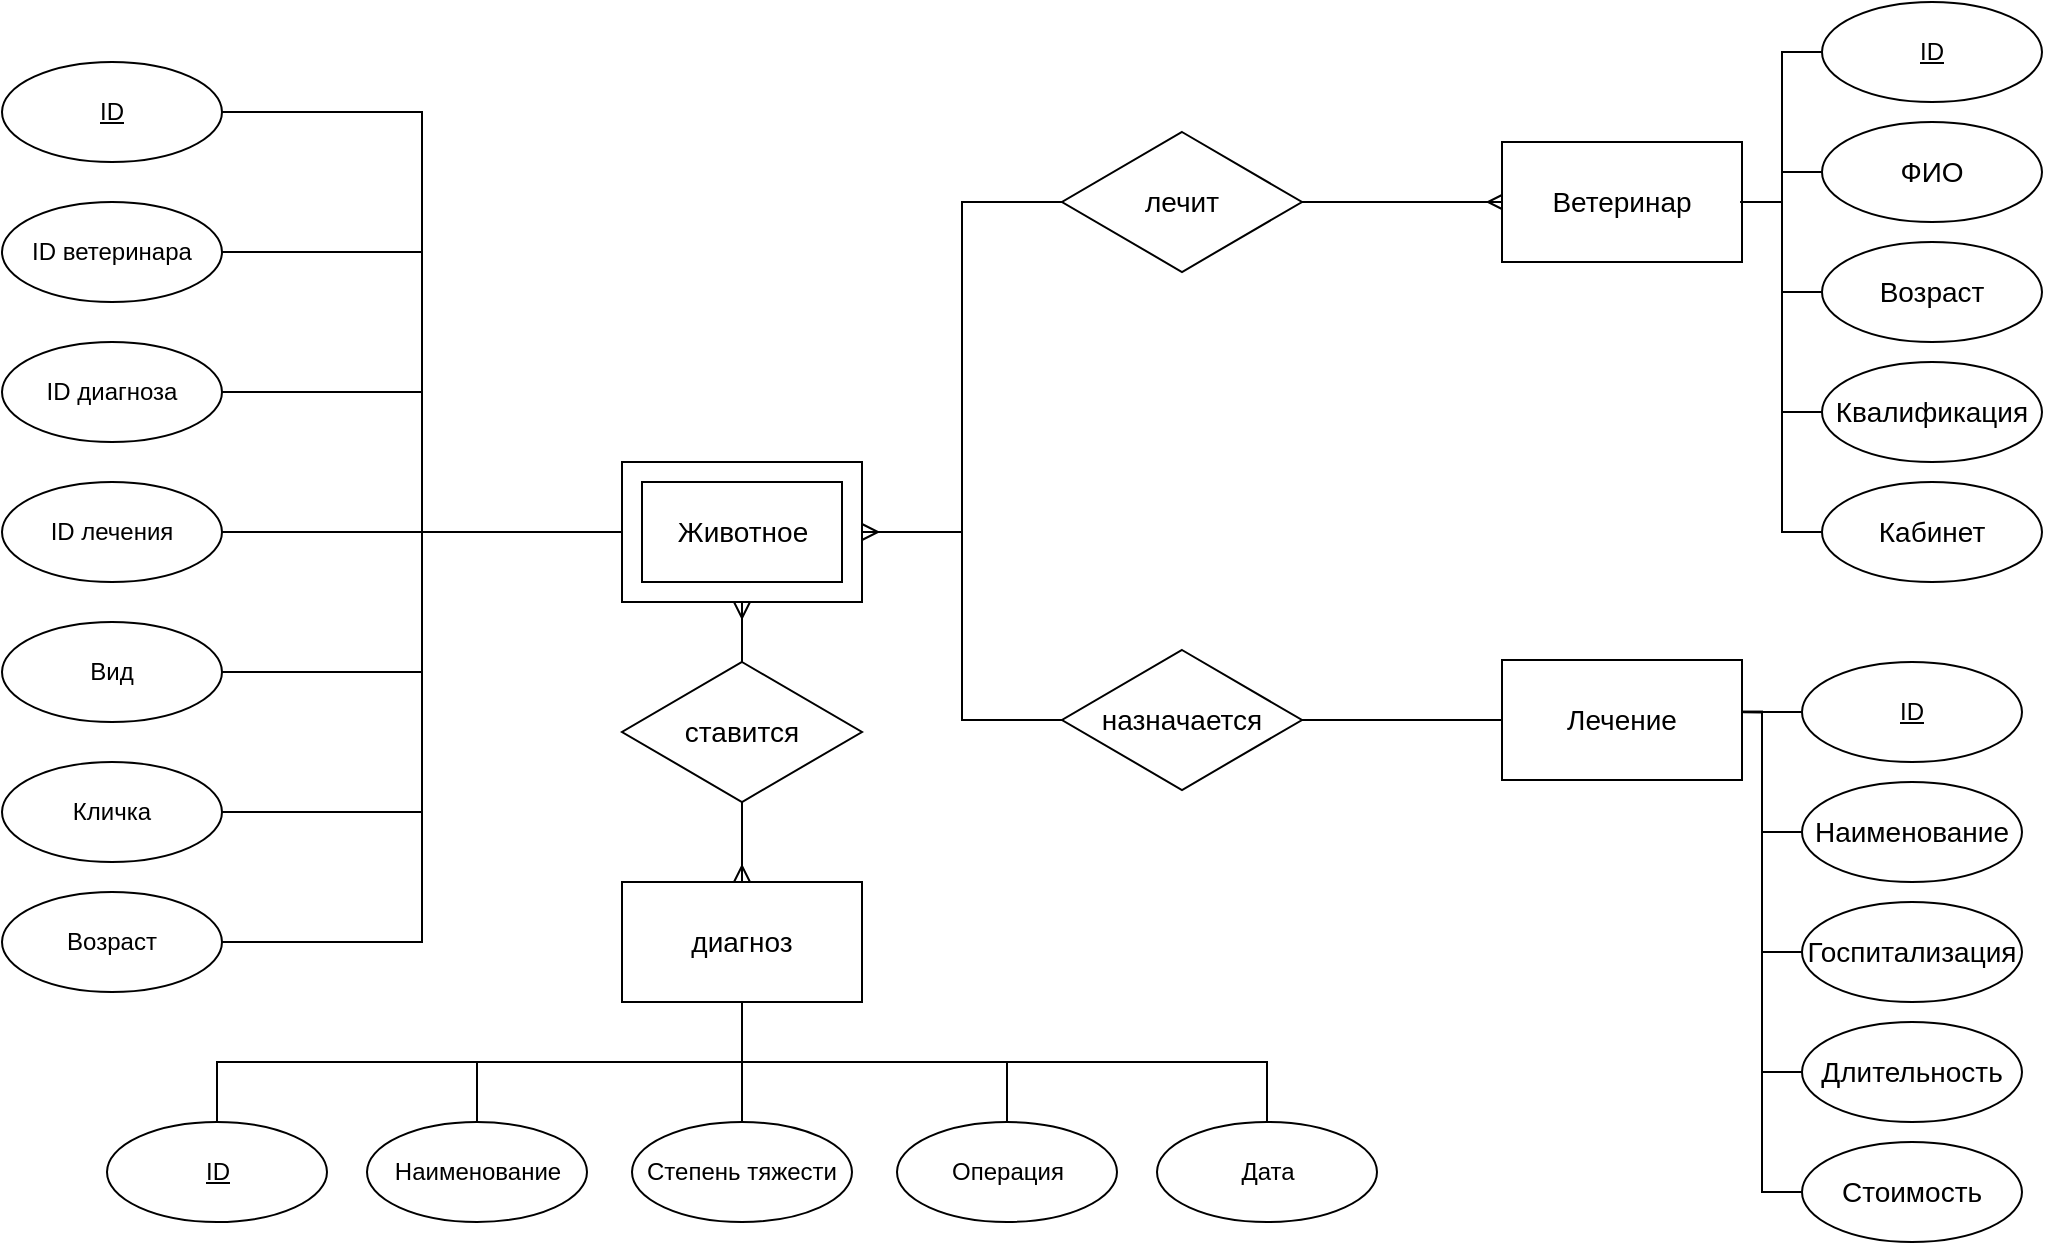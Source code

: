 <mxfile version="15.2.7" type="device" pages="4"><diagram id="cVM_NrzRsjFwoyJD2fsK" name="Страница 1"><mxGraphModel dx="1422" dy="1571" grid="1" gridSize="10" guides="1" tooltips="1" connect="1" arrows="1" fold="1" page="1" pageScale="1" pageWidth="1169" pageHeight="827" math="0" shadow="0"><root><mxCell id="11OrQ7EbxOwL68w_yaE1-0"/><mxCell id="11OrQ7EbxOwL68w_yaE1-1" parent="11OrQ7EbxOwL68w_yaE1-0"/><mxCell id="fP05bAVihY-10oEVRM2T-0" value="" style="group" vertex="1" connectable="0" parent="11OrQ7EbxOwL68w_yaE1-1"><mxGeometry x="1400" y="20" width="120" height="70" as="geometry"/></mxCell><mxCell id="fP05bAVihY-10oEVRM2T-1" value="" style="verticalLabelPosition=bottom;verticalAlign=top;html=1;shape=mxgraph.basic.frame;dx=10;" vertex="1" parent="fP05bAVihY-10oEVRM2T-0"><mxGeometry width="120.0" height="70" as="geometry"/></mxCell><mxCell id="fP05bAVihY-10oEVRM2T-2" value="&lt;font style=&quot;font-size: 14px&quot;&gt;Животное&lt;/font&gt;" style="text;html=1;align=center;verticalAlign=middle;resizable=0;points=[];autosize=1;strokeColor=none;fillColor=none;" vertex="1" parent="fP05bAVihY-10oEVRM2T-0"><mxGeometry x="20.005" y="25" width="80" height="20" as="geometry"/></mxCell><mxCell id="fP05bAVihY-10oEVRM2T-3" style="edgeStyle=orthogonalEdgeStyle;rounded=0;orthogonalLoop=1;jettySize=auto;html=1;exitX=0.5;exitY=1;exitDx=0;exitDy=0;entryX=0.5;entryY=0;entryDx=0;entryDy=0;endArrow=ERmany;endFill=0;" edge="1" parent="11OrQ7EbxOwL68w_yaE1-1" source="fP05bAVihY-10oEVRM2T-5" target="fP05bAVihY-10oEVRM2T-7"><mxGeometry relative="1" as="geometry"/></mxCell><mxCell id="fP05bAVihY-10oEVRM2T-4" style="edgeStyle=orthogonalEdgeStyle;rounded=0;orthogonalLoop=1;jettySize=auto;html=1;exitX=0.5;exitY=0;exitDx=0;exitDy=0;entryX=0.5;entryY=1;entryDx=0;entryDy=0;entryPerimeter=0;endArrow=ERmany;endFill=0;" edge="1" parent="11OrQ7EbxOwL68w_yaE1-1" source="fP05bAVihY-10oEVRM2T-5" target="fP05bAVihY-10oEVRM2T-1"><mxGeometry relative="1" as="geometry"/></mxCell><mxCell id="fP05bAVihY-10oEVRM2T-5" value="&lt;font style=&quot;font-size: 14px&quot;&gt;ставится&lt;/font&gt;" style="rhombus;whiteSpace=wrap;html=1;" vertex="1" parent="11OrQ7EbxOwL68w_yaE1-1"><mxGeometry x="1400" y="120" width="120" height="70" as="geometry"/></mxCell><mxCell id="fP05bAVihY-10oEVRM2T-6" style="edgeStyle=orthogonalEdgeStyle;rounded=0;orthogonalLoop=1;jettySize=auto;html=1;entryX=0.5;entryY=0;entryDx=0;entryDy=0;endArrow=none;endFill=0;exitX=0.5;exitY=1;exitDx=0;exitDy=0;" edge="1" parent="11OrQ7EbxOwL68w_yaE1-1" source="fP05bAVihY-10oEVRM2T-7" target="fP05bAVihY-10oEVRM2T-10"><mxGeometry relative="1" as="geometry"/></mxCell><mxCell id="fP05bAVihY-10oEVRM2T-7" value="&lt;font style=&quot;font-size: 14px&quot;&gt;диагноз&lt;/font&gt;" style="rounded=0;whiteSpace=wrap;html=1;" vertex="1" parent="11OrQ7EbxOwL68w_yaE1-1"><mxGeometry x="1400" y="230" width="120" height="60" as="geometry"/></mxCell><mxCell id="fP05bAVihY-10oEVRM2T-8" style="edgeStyle=orthogonalEdgeStyle;rounded=0;orthogonalLoop=1;jettySize=auto;html=1;exitX=0.5;exitY=0;exitDx=0;exitDy=0;entryX=0.5;entryY=1;entryDx=0;entryDy=0;endArrow=none;endFill=0;" edge="1" parent="11OrQ7EbxOwL68w_yaE1-1" source="fP05bAVihY-10oEVRM2T-9" target="fP05bAVihY-10oEVRM2T-7"><mxGeometry relative="1" as="geometry"/></mxCell><mxCell id="fP05bAVihY-10oEVRM2T-9" value="&lt;u&gt;ID&lt;/u&gt;" style="ellipse;whiteSpace=wrap;html=1;" vertex="1" parent="11OrQ7EbxOwL68w_yaE1-1"><mxGeometry x="1142.5" y="350" width="110" height="50" as="geometry"/></mxCell><mxCell id="fP05bAVihY-10oEVRM2T-10" value="Наименование" style="ellipse;whiteSpace=wrap;html=1;" vertex="1" parent="11OrQ7EbxOwL68w_yaE1-1"><mxGeometry x="1272.5" y="350" width="110" height="50" as="geometry"/></mxCell><mxCell id="fP05bAVihY-10oEVRM2T-11" style="edgeStyle=orthogonalEdgeStyle;rounded=0;orthogonalLoop=1;jettySize=auto;html=1;exitX=0.5;exitY=0;exitDx=0;exitDy=0;entryX=0.5;entryY=1;entryDx=0;entryDy=0;endArrow=none;endFill=0;" edge="1" parent="11OrQ7EbxOwL68w_yaE1-1" source="fP05bAVihY-10oEVRM2T-12" target="fP05bAVihY-10oEVRM2T-7"><mxGeometry relative="1" as="geometry"/></mxCell><mxCell id="fP05bAVihY-10oEVRM2T-12" value="Степень тяжести" style="ellipse;whiteSpace=wrap;html=1;" vertex="1" parent="11OrQ7EbxOwL68w_yaE1-1"><mxGeometry x="1405" y="350" width="110" height="50" as="geometry"/></mxCell><mxCell id="fP05bAVihY-10oEVRM2T-13" style="edgeStyle=orthogonalEdgeStyle;rounded=0;orthogonalLoop=1;jettySize=auto;html=1;exitX=1;exitY=0.5;exitDx=0;exitDy=0;entryX=0;entryY=0.5;entryDx=0;entryDy=0;entryPerimeter=0;endArrow=none;endFill=0;" edge="1" parent="11OrQ7EbxOwL68w_yaE1-1" source="fP05bAVihY-10oEVRM2T-14" target="fP05bAVihY-10oEVRM2T-1"><mxGeometry relative="1" as="geometry"/></mxCell><mxCell id="fP05bAVihY-10oEVRM2T-14" value="&lt;u&gt;ID&lt;/u&gt;" style="ellipse;whiteSpace=wrap;html=1;" vertex="1" parent="11OrQ7EbxOwL68w_yaE1-1"><mxGeometry x="1090" y="-180" width="110" height="50" as="geometry"/></mxCell><mxCell id="fP05bAVihY-10oEVRM2T-15" style="edgeStyle=orthogonalEdgeStyle;rounded=0;orthogonalLoop=1;jettySize=auto;html=1;exitX=1;exitY=0.5;exitDx=0;exitDy=0;entryX=0;entryY=0.5;entryDx=0;entryDy=0;entryPerimeter=0;endArrow=none;endFill=0;" edge="1" parent="11OrQ7EbxOwL68w_yaE1-1" source="fP05bAVihY-10oEVRM2T-16" target="fP05bAVihY-10oEVRM2T-1"><mxGeometry relative="1" as="geometry"/></mxCell><mxCell id="fP05bAVihY-10oEVRM2T-16" value="ID ветеринара" style="ellipse;whiteSpace=wrap;html=1;" vertex="1" parent="11OrQ7EbxOwL68w_yaE1-1"><mxGeometry x="1090" y="-110" width="110" height="50" as="geometry"/></mxCell><mxCell id="fP05bAVihY-10oEVRM2T-17" style="edgeStyle=orthogonalEdgeStyle;rounded=0;orthogonalLoop=1;jettySize=auto;html=1;exitX=1;exitY=0.5;exitDx=0;exitDy=0;entryX=0;entryY=0.5;entryDx=0;entryDy=0;entryPerimeter=0;endArrow=none;endFill=0;" edge="1" parent="11OrQ7EbxOwL68w_yaE1-1" source="fP05bAVihY-10oEVRM2T-18" target="fP05bAVihY-10oEVRM2T-1"><mxGeometry relative="1" as="geometry"/></mxCell><mxCell id="fP05bAVihY-10oEVRM2T-18" value="ID диагноза" style="ellipse;whiteSpace=wrap;html=1;" vertex="1" parent="11OrQ7EbxOwL68w_yaE1-1"><mxGeometry x="1090" y="-40" width="110" height="50" as="geometry"/></mxCell><mxCell id="fP05bAVihY-10oEVRM2T-19" value="ID лечения" style="ellipse;whiteSpace=wrap;html=1;" vertex="1" parent="11OrQ7EbxOwL68w_yaE1-1"><mxGeometry x="1090" y="30" width="110" height="50" as="geometry"/></mxCell><mxCell id="fP05bAVihY-10oEVRM2T-20" style="edgeStyle=orthogonalEdgeStyle;rounded=0;orthogonalLoop=1;jettySize=auto;html=1;exitX=1;exitY=0.5;exitDx=0;exitDy=0;entryX=0;entryY=0.5;entryDx=0;entryDy=0;entryPerimeter=0;endArrow=none;endFill=0;" edge="1" parent="11OrQ7EbxOwL68w_yaE1-1" source="fP05bAVihY-10oEVRM2T-21" target="fP05bAVihY-10oEVRM2T-1"><mxGeometry relative="1" as="geometry"/></mxCell><mxCell id="fP05bAVihY-10oEVRM2T-21" value="Вид" style="ellipse;whiteSpace=wrap;html=1;" vertex="1" parent="11OrQ7EbxOwL68w_yaE1-1"><mxGeometry x="1090" y="100" width="110" height="50" as="geometry"/></mxCell><mxCell id="fP05bAVihY-10oEVRM2T-22" style="edgeStyle=orthogonalEdgeStyle;rounded=0;orthogonalLoop=1;jettySize=auto;html=1;exitX=1;exitY=0.5;exitDx=0;exitDy=0;entryX=0;entryY=0.5;entryDx=0;entryDy=0;entryPerimeter=0;endArrow=none;endFill=0;" edge="1" parent="11OrQ7EbxOwL68w_yaE1-1" source="fP05bAVihY-10oEVRM2T-23" target="fP05bAVihY-10oEVRM2T-1"><mxGeometry relative="1" as="geometry"/></mxCell><mxCell id="fP05bAVihY-10oEVRM2T-23" value="Кличка" style="ellipse;whiteSpace=wrap;html=1;" vertex="1" parent="11OrQ7EbxOwL68w_yaE1-1"><mxGeometry x="1090" y="170" width="110" height="50" as="geometry"/></mxCell><mxCell id="fP05bAVihY-10oEVRM2T-24" style="edgeStyle=orthogonalEdgeStyle;rounded=0;orthogonalLoop=1;jettySize=auto;html=1;exitX=0;exitY=0.5;exitDx=0;exitDy=0;exitPerimeter=0;entryX=1;entryY=0.5;entryDx=0;entryDy=0;endArrow=none;endFill=0;" edge="1" parent="11OrQ7EbxOwL68w_yaE1-1" source="fP05bAVihY-10oEVRM2T-1" target="fP05bAVihY-10oEVRM2T-19"><mxGeometry relative="1" as="geometry"/></mxCell><mxCell id="fP05bAVihY-10oEVRM2T-25" style="edgeStyle=orthogonalEdgeStyle;rounded=0;orthogonalLoop=1;jettySize=auto;html=1;exitX=1;exitY=0.5;exitDx=0;exitDy=0;entryX=0;entryY=0.5;entryDx=0;entryDy=0;entryPerimeter=0;endArrow=none;endFill=0;" edge="1" parent="11OrQ7EbxOwL68w_yaE1-1" source="fP05bAVihY-10oEVRM2T-26" target="fP05bAVihY-10oEVRM2T-30"><mxGeometry relative="1" as="geometry"/></mxCell><mxCell id="fP05bAVihY-10oEVRM2T-26" value="&lt;font style=&quot;font-size: 14px&quot;&gt;назначается&lt;/font&gt;" style="rhombus;whiteSpace=wrap;html=1;" vertex="1" parent="11OrQ7EbxOwL68w_yaE1-1"><mxGeometry x="1620" y="114" width="120" height="70" as="geometry"/></mxCell><mxCell id="fP05bAVihY-10oEVRM2T-27" style="edgeStyle=orthogonalEdgeStyle;rounded=0;orthogonalLoop=1;jettySize=auto;html=1;exitX=1;exitY=0.5;exitDx=0;exitDy=0;entryX=0.008;entryY=0.5;entryDx=0;entryDy=0;entryPerimeter=0;endArrow=ERmany;endFill=0;" edge="1" parent="11OrQ7EbxOwL68w_yaE1-1" source="fP05bAVihY-10oEVRM2T-28" target="fP05bAVihY-10oEVRM2T-33"><mxGeometry relative="1" as="geometry"/></mxCell><mxCell id="fP05bAVihY-10oEVRM2T-28" value="&lt;font style=&quot;font-size: 14px&quot;&gt;лечит&lt;/font&gt;" style="rhombus;whiteSpace=wrap;html=1;" vertex="1" parent="11OrQ7EbxOwL68w_yaE1-1"><mxGeometry x="1620" y="-145" width="120" height="70" as="geometry"/></mxCell><mxCell id="fP05bAVihY-10oEVRM2T-29" value="" style="group" vertex="1" connectable="0" parent="11OrQ7EbxOwL68w_yaE1-1"><mxGeometry x="1840" y="119" width="120" height="60" as="geometry"/></mxCell><mxCell id="fP05bAVihY-10oEVRM2T-30" value="" style="verticalLabelPosition=bottom;verticalAlign=top;html=1;shape=mxgraph.basic.rect;fillColor2=none;strokeWidth=1;size=20;indent=5;" vertex="1" parent="fP05bAVihY-10oEVRM2T-29"><mxGeometry width="120" height="60" as="geometry"/></mxCell><mxCell id="fP05bAVihY-10oEVRM2T-31" value="&lt;font style=&quot;font-size: 14px&quot;&gt;Лечение&lt;/font&gt;" style="text;html=1;strokeColor=none;fillColor=none;align=center;verticalAlign=middle;whiteSpace=wrap;rounded=0;" vertex="1" parent="fP05bAVihY-10oEVRM2T-29"><mxGeometry x="40" y="20" width="40" height="20" as="geometry"/></mxCell><mxCell id="fP05bAVihY-10oEVRM2T-32" value="" style="group" vertex="1" connectable="0" parent="11OrQ7EbxOwL68w_yaE1-1"><mxGeometry x="1840" y="-140" width="120" height="60" as="geometry"/></mxCell><mxCell id="fP05bAVihY-10oEVRM2T-33" value="" style="verticalLabelPosition=bottom;verticalAlign=top;html=1;shape=mxgraph.basic.rect;fillColor2=none;strokeWidth=1;size=20;indent=5;" vertex="1" parent="fP05bAVihY-10oEVRM2T-32"><mxGeometry width="120" height="60" as="geometry"/></mxCell><mxCell id="fP05bAVihY-10oEVRM2T-34" value="&lt;font style=&quot;font-size: 14px&quot;&gt;Ветеринар&lt;/font&gt;" style="text;html=1;strokeColor=none;fillColor=none;align=center;verticalAlign=middle;whiteSpace=wrap;rounded=0;" vertex="1" parent="fP05bAVihY-10oEVRM2T-32"><mxGeometry x="40" y="20" width="40" height="20" as="geometry"/></mxCell><mxCell id="fP05bAVihY-10oEVRM2T-35" style="edgeStyle=orthogonalEdgeStyle;rounded=0;orthogonalLoop=1;jettySize=auto;html=1;exitX=1;exitY=0.5;exitDx=0;exitDy=0;exitPerimeter=0;entryX=0;entryY=0.5;entryDx=0;entryDy=0;endArrow=none;endFill=0;" edge="1" parent="11OrQ7EbxOwL68w_yaE1-1" source="fP05bAVihY-10oEVRM2T-1" target="fP05bAVihY-10oEVRM2T-26"><mxGeometry relative="1" as="geometry"/></mxCell><mxCell id="fP05bAVihY-10oEVRM2T-36" style="edgeStyle=orthogonalEdgeStyle;rounded=0;orthogonalLoop=1;jettySize=auto;html=1;exitX=1;exitY=0.5;exitDx=0;exitDy=0;exitPerimeter=0;entryX=0;entryY=0.5;entryDx=0;entryDy=0;endArrow=none;endFill=0;startArrow=ERmany;startFill=0;" edge="1" parent="11OrQ7EbxOwL68w_yaE1-1" source="fP05bAVihY-10oEVRM2T-1" target="fP05bAVihY-10oEVRM2T-28"><mxGeometry relative="1" as="geometry"/></mxCell><mxCell id="fP05bAVihY-10oEVRM2T-37" style="edgeStyle=orthogonalEdgeStyle;rounded=0;orthogonalLoop=1;jettySize=auto;html=1;exitX=0;exitY=0.5;exitDx=0;exitDy=0;entryX=1;entryY=0.5;entryDx=0;entryDy=0;entryPerimeter=0;endArrow=none;endFill=0;" edge="1" parent="11OrQ7EbxOwL68w_yaE1-1" source="fP05bAVihY-10oEVRM2T-38" target="fP05bAVihY-10oEVRM2T-33"><mxGeometry relative="1" as="geometry"/></mxCell><mxCell id="fP05bAVihY-10oEVRM2T-38" value="&lt;u&gt;ID&lt;/u&gt;" style="ellipse;whiteSpace=wrap;html=1;" vertex="1" parent="11OrQ7EbxOwL68w_yaE1-1"><mxGeometry x="2000" y="-210" width="110" height="50" as="geometry"/></mxCell><mxCell id="fP05bAVihY-10oEVRM2T-39" value="&lt;font style=&quot;font-size: 14px&quot;&gt;ФИО&lt;/font&gt;" style="ellipse;whiteSpace=wrap;html=1;" vertex="1" parent="11OrQ7EbxOwL68w_yaE1-1"><mxGeometry x="2000" y="-150" width="110" height="50" as="geometry"/></mxCell><mxCell id="fP05bAVihY-10oEVRM2T-40" style="edgeStyle=orthogonalEdgeStyle;rounded=0;orthogonalLoop=1;jettySize=auto;html=1;exitX=0;exitY=0.5;exitDx=0;exitDy=0;entryX=1.017;entryY=0.5;entryDx=0;entryDy=0;entryPerimeter=0;endArrow=none;endFill=0;" edge="1" parent="11OrQ7EbxOwL68w_yaE1-1" source="fP05bAVihY-10oEVRM2T-41" target="fP05bAVihY-10oEVRM2T-33"><mxGeometry relative="1" as="geometry"/></mxCell><mxCell id="fP05bAVihY-10oEVRM2T-41" value="&lt;font style=&quot;font-size: 14px&quot;&gt;Возраст&lt;/font&gt;" style="ellipse;whiteSpace=wrap;html=1;" vertex="1" parent="11OrQ7EbxOwL68w_yaE1-1"><mxGeometry x="2000" y="-90" width="110" height="50" as="geometry"/></mxCell><mxCell id="fP05bAVihY-10oEVRM2T-42" style="edgeStyle=orthogonalEdgeStyle;rounded=0;orthogonalLoop=1;jettySize=auto;html=1;exitX=0;exitY=0.5;exitDx=0;exitDy=0;entryX=1;entryY=0.5;entryDx=0;entryDy=0;entryPerimeter=0;endArrow=none;endFill=0;" edge="1" parent="11OrQ7EbxOwL68w_yaE1-1" source="fP05bAVihY-10oEVRM2T-43" target="fP05bAVihY-10oEVRM2T-33"><mxGeometry relative="1" as="geometry"/></mxCell><mxCell id="fP05bAVihY-10oEVRM2T-43" value="&lt;font style=&quot;font-size: 14px&quot;&gt;Квалификация&lt;/font&gt;" style="ellipse;whiteSpace=wrap;html=1;" vertex="1" parent="11OrQ7EbxOwL68w_yaE1-1"><mxGeometry x="2000" y="-30" width="110" height="50" as="geometry"/></mxCell><mxCell id="fP05bAVihY-10oEVRM2T-44" style="edgeStyle=orthogonalEdgeStyle;rounded=0;orthogonalLoop=1;jettySize=auto;html=1;exitX=0;exitY=0.5;exitDx=0;exitDy=0;entryX=0.992;entryY=0.5;entryDx=0;entryDy=0;entryPerimeter=0;endArrow=none;endFill=0;" edge="1" parent="11OrQ7EbxOwL68w_yaE1-1" source="fP05bAVihY-10oEVRM2T-45" target="fP05bAVihY-10oEVRM2T-33"><mxGeometry relative="1" as="geometry"/></mxCell><mxCell id="fP05bAVihY-10oEVRM2T-45" value="&lt;span style=&quot;font-size: 14px&quot;&gt;Кабинет&lt;/span&gt;" style="ellipse;whiteSpace=wrap;html=1;" vertex="1" parent="11OrQ7EbxOwL68w_yaE1-1"><mxGeometry x="2000" y="30" width="110" height="50" as="geometry"/></mxCell><mxCell id="fP05bAVihY-10oEVRM2T-46" style="edgeStyle=orthogonalEdgeStyle;rounded=0;orthogonalLoop=1;jettySize=auto;html=1;entryX=0;entryY=0.5;entryDx=0;entryDy=0;endArrow=none;endFill=0;" edge="1" parent="11OrQ7EbxOwL68w_yaE1-1" source="fP05bAVihY-10oEVRM2T-33" target="fP05bAVihY-10oEVRM2T-39"><mxGeometry relative="1" as="geometry"/></mxCell><mxCell id="fP05bAVihY-10oEVRM2T-47" style="edgeStyle=orthogonalEdgeStyle;rounded=0;orthogonalLoop=1;jettySize=auto;html=1;exitX=0;exitY=0.5;exitDx=0;exitDy=0;entryX=1.001;entryY=0.421;entryDx=0;entryDy=0;entryPerimeter=0;endArrow=none;endFill=0;" edge="1" parent="11OrQ7EbxOwL68w_yaE1-1" source="fP05bAVihY-10oEVRM2T-48" target="fP05bAVihY-10oEVRM2T-30"><mxGeometry relative="1" as="geometry"/></mxCell><mxCell id="fP05bAVihY-10oEVRM2T-48" value="&lt;u&gt;ID&lt;/u&gt;" style="ellipse;whiteSpace=wrap;html=1;" vertex="1" parent="11OrQ7EbxOwL68w_yaE1-1"><mxGeometry x="1990" y="120" width="110" height="50" as="geometry"/></mxCell><mxCell id="fP05bAVihY-10oEVRM2T-49" style="edgeStyle=orthogonalEdgeStyle;rounded=0;orthogonalLoop=1;jettySize=auto;html=1;exitX=0;exitY=0.5;exitDx=0;exitDy=0;entryX=1.003;entryY=0.428;entryDx=0;entryDy=0;entryPerimeter=0;endArrow=none;endFill=0;" edge="1" parent="11OrQ7EbxOwL68w_yaE1-1" source="fP05bAVihY-10oEVRM2T-50" target="fP05bAVihY-10oEVRM2T-30"><mxGeometry relative="1" as="geometry"><Array as="points"><mxPoint x="1970" y="205"/><mxPoint x="1970" y="145"/><mxPoint x="1960" y="145"/></Array></mxGeometry></mxCell><mxCell id="fP05bAVihY-10oEVRM2T-50" value="&lt;font style=&quot;font-size: 14px&quot;&gt;Наименование&lt;/font&gt;" style="ellipse;whiteSpace=wrap;html=1;" vertex="1" parent="11OrQ7EbxOwL68w_yaE1-1"><mxGeometry x="1990" y="180" width="110" height="50" as="geometry"/></mxCell><mxCell id="fP05bAVihY-10oEVRM2T-51" style="edgeStyle=orthogonalEdgeStyle;rounded=0;orthogonalLoop=1;jettySize=auto;html=1;exitX=0;exitY=0.5;exitDx=0;exitDy=0;entryX=1.005;entryY=0.436;entryDx=0;entryDy=0;entryPerimeter=0;endArrow=none;endFill=0;" edge="1" parent="11OrQ7EbxOwL68w_yaE1-1" source="fP05bAVihY-10oEVRM2T-52" target="fP05bAVihY-10oEVRM2T-30"><mxGeometry relative="1" as="geometry"><Array as="points"><mxPoint x="1970" y="265"/><mxPoint x="1970" y="145"/></Array></mxGeometry></mxCell><mxCell id="fP05bAVihY-10oEVRM2T-52" value="&lt;font style=&quot;font-size: 14px&quot;&gt;Госпитализация&lt;/font&gt;" style="ellipse;whiteSpace=wrap;html=1;" vertex="1" parent="11OrQ7EbxOwL68w_yaE1-1"><mxGeometry x="1990" y="240" width="110" height="50" as="geometry"/></mxCell><mxCell id="fP05bAVihY-10oEVRM2T-53" style="edgeStyle=orthogonalEdgeStyle;rounded=0;orthogonalLoop=1;jettySize=auto;html=1;exitX=0;exitY=0.5;exitDx=0;exitDy=0;entryX=0.999;entryY=0.432;entryDx=0;entryDy=0;entryPerimeter=0;endArrow=none;endFill=0;" edge="1" parent="11OrQ7EbxOwL68w_yaE1-1" source="fP05bAVihY-10oEVRM2T-54" target="fP05bAVihY-10oEVRM2T-30"><mxGeometry relative="1" as="geometry"><Array as="points"><mxPoint x="1970" y="325"/><mxPoint x="1970" y="145"/></Array></mxGeometry></mxCell><mxCell id="fP05bAVihY-10oEVRM2T-54" value="&lt;font style=&quot;font-size: 14px&quot;&gt;Длительность&lt;/font&gt;" style="ellipse;whiteSpace=wrap;html=1;" vertex="1" parent="11OrQ7EbxOwL68w_yaE1-1"><mxGeometry x="1990" y="300" width="110" height="50" as="geometry"/></mxCell><mxCell id="fP05bAVihY-10oEVRM2T-55" style="edgeStyle=orthogonalEdgeStyle;rounded=0;orthogonalLoop=1;jettySize=auto;html=1;exitX=0;exitY=0.5;exitDx=0;exitDy=0;entryX=1.003;entryY=0.432;entryDx=0;entryDy=0;entryPerimeter=0;endArrow=none;endFill=0;" edge="1" parent="11OrQ7EbxOwL68w_yaE1-1" source="fP05bAVihY-10oEVRM2T-56" target="fP05bAVihY-10oEVRM2T-30"><mxGeometry relative="1" as="geometry"><Array as="points"><mxPoint x="1970" y="385"/><mxPoint x="1970" y="145"/></Array></mxGeometry></mxCell><mxCell id="fP05bAVihY-10oEVRM2T-56" value="&lt;span style=&quot;font-size: 14px&quot;&gt;Стоимость&lt;/span&gt;" style="ellipse;whiteSpace=wrap;html=1;" vertex="1" parent="11OrQ7EbxOwL68w_yaE1-1"><mxGeometry x="1990" y="360" width="110" height="50" as="geometry"/></mxCell><mxCell id="fP05bAVihY-10oEVRM2T-57" style="edgeStyle=orthogonalEdgeStyle;rounded=0;orthogonalLoop=1;jettySize=auto;html=1;exitX=0.5;exitY=0;exitDx=0;exitDy=0;startArrow=none;startFill=0;endArrow=none;endFill=0;" edge="1" parent="11OrQ7EbxOwL68w_yaE1-1" source="fP05bAVihY-10oEVRM2T-58" target="fP05bAVihY-10oEVRM2T-7"><mxGeometry relative="1" as="geometry"/></mxCell><mxCell id="fP05bAVihY-10oEVRM2T-58" value="Операция" style="ellipse;whiteSpace=wrap;html=1;" vertex="1" parent="11OrQ7EbxOwL68w_yaE1-1"><mxGeometry x="1537.5" y="350" width="110" height="50" as="geometry"/></mxCell><mxCell id="fP05bAVihY-10oEVRM2T-59" value="Возраст" style="ellipse;whiteSpace=wrap;html=1;" vertex="1" parent="11OrQ7EbxOwL68w_yaE1-1"><mxGeometry x="1090" y="235" width="110" height="50" as="geometry"/></mxCell><mxCell id="fP05bAVihY-10oEVRM2T-60" style="edgeStyle=orthogonalEdgeStyle;rounded=0;orthogonalLoop=1;jettySize=auto;html=1;exitX=0;exitY=0.5;exitDx=0;exitDy=0;exitPerimeter=0;entryX=1;entryY=0.5;entryDx=0;entryDy=0;endArrow=none;endFill=0;" edge="1" parent="11OrQ7EbxOwL68w_yaE1-1" source="fP05bAVihY-10oEVRM2T-1" target="fP05bAVihY-10oEVRM2T-59"><mxGeometry relative="1" as="geometry"/></mxCell><mxCell id="RqfidOIr-8OQfaAole14-1" style="edgeStyle=orthogonalEdgeStyle;rounded=0;orthogonalLoop=1;jettySize=auto;html=1;exitX=0.5;exitY=0;exitDx=0;exitDy=0;entryX=0.5;entryY=1;entryDx=0;entryDy=0;endArrow=none;endFill=0;" edge="1" parent="11OrQ7EbxOwL68w_yaE1-1" source="RqfidOIr-8OQfaAole14-0" target="fP05bAVihY-10oEVRM2T-7"><mxGeometry relative="1" as="geometry"/></mxCell><mxCell id="RqfidOIr-8OQfaAole14-0" value="Дата" style="ellipse;whiteSpace=wrap;html=1;" vertex="1" parent="11OrQ7EbxOwL68w_yaE1-1"><mxGeometry x="1667.5" y="350" width="110" height="50" as="geometry"/></mxCell></root></mxGraphModel></diagram><diagram name="Page-1" id="70JDnROfDff6BQTjrRBQ"><mxGraphModel dx="1422" dy="744" grid="1" gridSize="10" guides="1" tooltips="1" connect="1" arrows="1" fold="1" page="1" pageScale="1" pageWidth="850" pageHeight="1100" math="0" shadow="0"><root><mxCell id="0"/><mxCell id="1" parent="0"/><mxCell id="Z9X524wkciNLTdOmEbU--12" style="edgeStyle=orthogonalEdgeStyle;rounded=0;orthogonalLoop=1;jettySize=auto;html=1;entryX=0;entryY=0.5;entryDx=0;entryDy=0;endArrow=none;endFill=0;" parent="1" source="Z9X524wkciNLTdOmEbU--1" target="Z9X524wkciNLTdOmEbU--7" edge="1"><mxGeometry relative="1" as="geometry"/></mxCell><mxCell id="Z9X524wkciNLTdOmEbU--33" value="&lt;div&gt;n&lt;/div&gt;" style="edgeLabel;html=1;align=center;verticalAlign=middle;resizable=0;points=[];" parent="Z9X524wkciNLTdOmEbU--12" vertex="1" connectable="0"><mxGeometry x="-0.808" relative="1" as="geometry"><mxPoint as="offset"/></mxGeometry></mxCell><mxCell id="Z9X524wkciNLTdOmEbU--1" value="&lt;div&gt;band&lt;/div&gt;" style="rounded=0;whiteSpace=wrap;html=1;" parent="1" vertex="1"><mxGeometry x="120" y="160" width="80" height="40" as="geometry"/></mxCell><mxCell id="Z9X524wkciNLTdOmEbU--2" value="album" style="rounded=0;whiteSpace=wrap;html=1;" parent="1" vertex="1"><mxGeometry x="440" y="399.9" width="80" height="40" as="geometry"/></mxCell><mxCell id="Z9X524wkciNLTdOmEbU--18" style="edgeStyle=orthogonalEdgeStyle;rounded=0;orthogonalLoop=1;jettySize=auto;html=1;exitX=1;exitY=0.5;exitDx=0;exitDy=0;entryX=0;entryY=0.5;entryDx=0;entryDy=0;endArrow=none;endFill=0;" parent="1" source="Z9X524wkciNLTdOmEbU--4" target="Z9X524wkciNLTdOmEbU--9" edge="1"><mxGeometry relative="1" as="geometry"/></mxCell><mxCell id="Z9X524wkciNLTdOmEbU--25" value="&lt;div&gt;n&lt;/div&gt;" style="edgeLabel;html=1;align=center;verticalAlign=middle;resizable=0;points=[];" parent="Z9X524wkciNLTdOmEbU--18" vertex="1" connectable="0"><mxGeometry x="-0.808" relative="1" as="geometry"><mxPoint as="offset"/></mxGeometry></mxCell><mxCell id="Z9X524wkciNLTdOmEbU--4" value="&lt;div&gt;song&lt;/div&gt;" style="rounded=0;whiteSpace=wrap;html=1;" parent="1" vertex="1"><mxGeometry x="120" y="399.9" width="80" height="40" as="geometry"/></mxCell><mxCell id="96pDbHoNAlkyZkP23l0D-3" style="edgeStyle=none;rounded=0;orthogonalLoop=1;jettySize=auto;html=1;endArrow=none;endFill=0;" parent="1" source="Z9X524wkciNLTdOmEbU--5" target="96pDbHoNAlkyZkP23l0D-1" edge="1"><mxGeometry relative="1" as="geometry"/></mxCell><mxCell id="96pDbHoNAlkyZkP23l0D-5" value="m" style="edgeLabel;html=1;align=center;verticalAlign=middle;resizable=0;points=[];" parent="96pDbHoNAlkyZkP23l0D-3" vertex="1" connectable="0"><mxGeometry x="-0.602" relative="1" as="geometry"><mxPoint y="6" as="offset"/></mxGeometry></mxCell><mxCell id="Z9X524wkciNLTdOmEbU--5" value="listener" style="rounded=0;whiteSpace=wrap;html=1;" parent="1" vertex="1"><mxGeometry x="120" y="679.9" width="80" height="40" as="geometry"/></mxCell><mxCell id="Z9X524wkciNLTdOmEbU--108" style="edgeStyle=none;rounded=0;orthogonalLoop=1;jettySize=auto;html=1;endArrow=none;endFill=0;" parent="1" source="Z9X524wkciNLTdOmEbU--6" target="Z9X524wkciNLTdOmEbU--35" edge="1"><mxGeometry relative="1" as="geometry"/></mxCell><mxCell id="Z9X524wkciNLTdOmEbU--109" style="edgeStyle=none;rounded=0;orthogonalLoop=1;jettySize=auto;html=1;endArrow=none;endFill=0;" parent="1" source="Z9X524wkciNLTdOmEbU--6" target="Z9X524wkciNLTdOmEbU--36" edge="1"><mxGeometry relative="1" as="geometry"/></mxCell><mxCell id="Z9X524wkciNLTdOmEbU--111" style="edgeStyle=none;rounded=0;orthogonalLoop=1;jettySize=auto;html=1;endArrow=none;endFill=0;" parent="1" source="Z9X524wkciNLTdOmEbU--6" target="Z9X524wkciNLTdOmEbU--37" edge="1"><mxGeometry relative="1" as="geometry"/></mxCell><mxCell id="Z9X524wkciNLTdOmEbU--112" style="edgeStyle=none;rounded=0;orthogonalLoop=1;jettySize=auto;html=1;endArrow=none;endFill=0;" parent="1" source="Z9X524wkciNLTdOmEbU--6" target="Z9X524wkciNLTdOmEbU--38" edge="1"><mxGeometry relative="1" as="geometry"/></mxCell><mxCell id="Z9X524wkciNLTdOmEbU--113" style="edgeStyle=none;rounded=0;orthogonalLoop=1;jettySize=auto;html=1;endArrow=none;endFill=0;" parent="1" source="Z9X524wkciNLTdOmEbU--6" target="Z9X524wkciNLTdOmEbU--39" edge="1"><mxGeometry relative="1" as="geometry"/></mxCell><mxCell id="Z9X524wkciNLTdOmEbU--115" style="edgeStyle=none;rounded=0;orthogonalLoop=1;jettySize=auto;html=1;endArrow=none;endFill=0;" parent="1" source="Z9X524wkciNLTdOmEbU--6" target="Z9X524wkciNLTdOmEbU--40" edge="1"><mxGeometry relative="1" as="geometry"/></mxCell><mxCell id="Z9X524wkciNLTdOmEbU--6" value="&lt;div&gt;label&lt;/div&gt;" style="rounded=0;whiteSpace=wrap;html=1;" parent="1" vertex="1"><mxGeometry x="440" y="160" width="80" height="40" as="geometry"/></mxCell><mxCell id="Z9X524wkciNLTdOmEbU--15" style="edgeStyle=orthogonalEdgeStyle;rounded=0;orthogonalLoop=1;jettySize=auto;html=1;entryX=0;entryY=0.5;entryDx=0;entryDy=0;endArrow=none;endFill=0;" parent="1" source="Z9X524wkciNLTdOmEbU--7" target="Z9X524wkciNLTdOmEbU--6" edge="1"><mxGeometry relative="1" as="geometry"/></mxCell><mxCell id="Z9X524wkciNLTdOmEbU--34" value="m" style="edgeLabel;html=1;align=center;verticalAlign=middle;resizable=0;points=[];" parent="Z9X524wkciNLTdOmEbU--15" vertex="1" connectable="0"><mxGeometry x="0.739" relative="1" as="geometry"><mxPoint as="offset"/></mxGeometry></mxCell><mxCell id="Z9X524wkciNLTdOmEbU--105" style="edgeStyle=none;rounded=0;orthogonalLoop=1;jettySize=auto;html=1;endArrow=none;endFill=0;" parent="1" source="Z9X524wkciNLTdOmEbU--7" target="Z9X524wkciNLTdOmEbU--82" edge="1"><mxGeometry relative="1" as="geometry"/></mxCell><mxCell id="Z9X524wkciNLTdOmEbU--106" style="edgeStyle=none;rounded=0;orthogonalLoop=1;jettySize=auto;html=1;endArrow=none;endFill=0;" parent="1" source="Z9X524wkciNLTdOmEbU--7" target="Z9X524wkciNLTdOmEbU--83" edge="1"><mxGeometry relative="1" as="geometry"/></mxCell><mxCell id="Z9X524wkciNLTdOmEbU--107" style="edgeStyle=none;rounded=0;orthogonalLoop=1;jettySize=auto;html=1;endArrow=none;endFill=0;" parent="1" source="Z9X524wkciNLTdOmEbU--7" target="Z9X524wkciNLTdOmEbU--84" edge="1"><mxGeometry relative="1" as="geometry"/></mxCell><mxCell id="Z9X524wkciNLTdOmEbU--7" value="cooperate" style="rhombus;whiteSpace=wrap;html=1;" parent="1" vertex="1"><mxGeometry x="280" y="160" width="80" height="40" as="geometry"/></mxCell><mxCell id="Z9X524wkciNLTdOmEbU--16" style="edgeStyle=orthogonalEdgeStyle;rounded=0;orthogonalLoop=1;jettySize=auto;html=1;exitX=0.5;exitY=0;exitDx=0;exitDy=0;entryX=0.5;entryY=1;entryDx=0;entryDy=0;endArrow=none;endFill=0;" parent="1" source="Z9X524wkciNLTdOmEbU--8" target="Z9X524wkciNLTdOmEbU--1" edge="1"><mxGeometry relative="1" as="geometry"/></mxCell><mxCell id="Z9X524wkciNLTdOmEbU--32" value="m" style="edgeLabel;html=1;align=center;verticalAlign=middle;resizable=0;points=[];" parent="Z9X524wkciNLTdOmEbU--16" vertex="1" connectable="0"><mxGeometry x="0.68" y="-1" relative="1" as="geometry"><mxPoint x="-1" y="4" as="offset"/></mxGeometry></mxCell><mxCell id="Z9X524wkciNLTdOmEbU--17" style="edgeStyle=orthogonalEdgeStyle;rounded=0;orthogonalLoop=1;jettySize=auto;html=1;exitX=0.5;exitY=1;exitDx=0;exitDy=0;entryX=0.496;entryY=-0.047;entryDx=0;entryDy=0;entryPerimeter=0;endArrow=none;endFill=0;" parent="1" source="Z9X524wkciNLTdOmEbU--8" target="Z9X524wkciNLTdOmEbU--4" edge="1"><mxGeometry relative="1" as="geometry"/></mxCell><mxCell id="Z9X524wkciNLTdOmEbU--31" value="&lt;div&gt;n&lt;/div&gt;" style="edgeLabel;html=1;align=center;verticalAlign=middle;resizable=0;points=[];" parent="Z9X524wkciNLTdOmEbU--17" vertex="1" connectable="0"><mxGeometry x="0.739" relative="1" as="geometry"><mxPoint y="-3" as="offset"/></mxGeometry></mxCell><mxCell id="Z9X524wkciNLTdOmEbU--8" value="&lt;div&gt;sing&lt;/div&gt;" style="rhombus;whiteSpace=wrap;html=1;" parent="1" vertex="1"><mxGeometry x="120" y="240" width="80" height="40" as="geometry"/></mxCell><mxCell id="Z9X524wkciNLTdOmEbU--19" style="edgeStyle=orthogonalEdgeStyle;rounded=0;orthogonalLoop=1;jettySize=auto;html=1;exitX=1;exitY=0.5;exitDx=0;exitDy=0;entryX=0;entryY=0.5;entryDx=0;entryDy=0;endArrow=none;endFill=0;" parent="1" source="Z9X524wkciNLTdOmEbU--9" target="Z9X524wkciNLTdOmEbU--2" edge="1"><mxGeometry relative="1" as="geometry"/></mxCell><mxCell id="Z9X524wkciNLTdOmEbU--26" value="&lt;div&gt;m&lt;/div&gt;" style="edgeLabel;html=1;align=center;verticalAlign=middle;resizable=0;points=[];" parent="Z9X524wkciNLTdOmEbU--19" vertex="1" connectable="0"><mxGeometry x="0.799" y="1" relative="1" as="geometry"><mxPoint as="offset"/></mxGeometry></mxCell><mxCell id="Z9X524wkciNLTdOmEbU--9" value="&lt;div&gt;include&lt;/div&gt;" style="rhombus;whiteSpace=wrap;html=1;" parent="1" vertex="1"><mxGeometry x="280" y="399.9" width="80" height="40" as="geometry"/></mxCell><mxCell id="Z9X524wkciNLTdOmEbU--35" value="id" style="ellipse;whiteSpace=wrap;html=1;" parent="1" vertex="1"><mxGeometry x="560" y="80" width="80" height="40" as="geometry"/></mxCell><mxCell id="Z9X524wkciNLTdOmEbU--36" value="name" style="ellipse;whiteSpace=wrap;html=1;" parent="1" vertex="1"><mxGeometry x="560" y="120" width="80" height="40" as="geometry"/></mxCell><mxCell id="Z9X524wkciNLTdOmEbU--37" value="&lt;div&gt;founder&lt;/div&gt;" style="ellipse;whiteSpace=wrap;html=1;" parent="1" vertex="1"><mxGeometry x="560" y="160" width="80" height="40" as="geometry"/></mxCell><mxCell id="Z9X524wkciNLTdOmEbU--38" value="year" style="ellipse;whiteSpace=wrap;html=1;" parent="1" vertex="1"><mxGeometry x="560" y="200" width="80" height="40" as="geometry"/></mxCell><mxCell id="Z9X524wkciNLTdOmEbU--39" value="&lt;div&gt;country&lt;/div&gt;" style="ellipse;whiteSpace=wrap;html=1;" parent="1" vertex="1"><mxGeometry x="560" y="240" width="80" height="40" as="geometry"/></mxCell><mxCell id="Z9X524wkciNLTdOmEbU--40" value="about" style="ellipse;whiteSpace=wrap;html=1;" parent="1" vertex="1"><mxGeometry x="560" y="280" width="80" height="40" as="geometry"/></mxCell><mxCell id="Z9X524wkciNLTdOmEbU--100" style="edgeStyle=none;rounded=0;orthogonalLoop=1;jettySize=auto;html=1;endArrow=none;endFill=0;" parent="1" source="Z9X524wkciNLTdOmEbU--41" target="Z9X524wkciNLTdOmEbU--1" edge="1"><mxGeometry relative="1" as="geometry"/></mxCell><mxCell id="Z9X524wkciNLTdOmEbU--41" value="id" style="ellipse;whiteSpace=wrap;html=1;" parent="1" vertex="1"><mxGeometry y="80" width="80" height="40" as="geometry"/></mxCell><mxCell id="Z9X524wkciNLTdOmEbU--101" style="edgeStyle=none;rounded=0;orthogonalLoop=1;jettySize=auto;html=1;endArrow=none;endFill=0;" parent="1" source="Z9X524wkciNLTdOmEbU--42" target="Z9X524wkciNLTdOmEbU--1" edge="1"><mxGeometry relative="1" as="geometry"/></mxCell><mxCell id="Z9X524wkciNLTdOmEbU--42" value="name" style="ellipse;whiteSpace=wrap;html=1;" parent="1" vertex="1"><mxGeometry y="120" width="80" height="40" as="geometry"/></mxCell><mxCell id="Z9X524wkciNLTdOmEbU--102" style="edgeStyle=none;rounded=0;orthogonalLoop=1;jettySize=auto;html=1;endArrow=none;endFill=0;" parent="1" source="Z9X524wkciNLTdOmEbU--44" target="Z9X524wkciNLTdOmEbU--1" edge="1"><mxGeometry relative="1" as="geometry"/></mxCell><mxCell id="Z9X524wkciNLTdOmEbU--44" value="&lt;div&gt;year&lt;/div&gt;" style="ellipse;whiteSpace=wrap;html=1;" parent="1" vertex="1"><mxGeometry y="160" width="80" height="40" as="geometry"/></mxCell><mxCell id="Z9X524wkciNLTdOmEbU--103" style="edgeStyle=none;rounded=0;orthogonalLoop=1;jettySize=auto;html=1;endArrow=none;endFill=0;" parent="1" source="Z9X524wkciNLTdOmEbU--45" target="Z9X524wkciNLTdOmEbU--1" edge="1"><mxGeometry relative="1" as="geometry"/></mxCell><mxCell id="Z9X524wkciNLTdOmEbU--45" value="&lt;div&gt;country&lt;/div&gt;" style="ellipse;whiteSpace=wrap;html=1;" parent="1" vertex="1"><mxGeometry y="200" width="80" height="40" as="geometry"/></mxCell><mxCell id="Z9X524wkciNLTdOmEbU--104" style="edgeStyle=none;rounded=0;orthogonalLoop=1;jettySize=auto;html=1;endArrow=none;endFill=0;" parent="1" source="Z9X524wkciNLTdOmEbU--46" target="Z9X524wkciNLTdOmEbU--1" edge="1"><mxGeometry relative="1" as="geometry"/></mxCell><mxCell id="Z9X524wkciNLTdOmEbU--46" value="about" style="ellipse;whiteSpace=wrap;html=1;" parent="1" vertex="1"><mxGeometry y="240" width="80" height="40" as="geometry"/></mxCell><mxCell id="Z9X524wkciNLTdOmEbU--95" style="edgeStyle=none;rounded=0;orthogonalLoop=1;jettySize=auto;html=1;endArrow=none;endFill=0;" parent="1" source="Z9X524wkciNLTdOmEbU--47" target="Z9X524wkciNLTdOmEbU--4" edge="1"><mxGeometry relative="1" as="geometry"/></mxCell><mxCell id="Z9X524wkciNLTdOmEbU--47" value="id" style="ellipse;whiteSpace=wrap;html=1;" parent="1" vertex="1"><mxGeometry y="320" width="80" height="40" as="geometry"/></mxCell><mxCell id="Z9X524wkciNLTdOmEbU--96" style="edgeStyle=none;rounded=0;orthogonalLoop=1;jettySize=auto;html=1;endArrow=none;endFill=0;" parent="1" source="Z9X524wkciNLTdOmEbU--48" target="Z9X524wkciNLTdOmEbU--4" edge="1"><mxGeometry relative="1" as="geometry"/></mxCell><mxCell id="Z9X524wkciNLTdOmEbU--48" value="name" style="ellipse;whiteSpace=wrap;html=1;" parent="1" vertex="1"><mxGeometry y="360" width="80" height="40" as="geometry"/></mxCell><mxCell id="Z9X524wkciNLTdOmEbU--97" style="edgeStyle=none;rounded=0;orthogonalLoop=1;jettySize=auto;html=1;endArrow=none;endFill=0;" parent="1" source="Z9X524wkciNLTdOmEbU--49" target="Z9X524wkciNLTdOmEbU--4" edge="1"><mxGeometry relative="1" as="geometry"/></mxCell><mxCell id="Z9X524wkciNLTdOmEbU--49" value="genre" style="ellipse;whiteSpace=wrap;html=1;" parent="1" vertex="1"><mxGeometry y="400" width="80" height="40" as="geometry"/></mxCell><mxCell id="Z9X524wkciNLTdOmEbU--98" style="edgeStyle=none;rounded=0;orthogonalLoop=1;jettySize=auto;html=1;endArrow=none;endFill=0;" parent="1" source="Z9X524wkciNLTdOmEbU--50" target="Z9X524wkciNLTdOmEbU--4" edge="1"><mxGeometry relative="1" as="geometry"/></mxCell><mxCell id="Z9X524wkciNLTdOmEbU--50" value="&lt;div&gt;language&lt;/div&gt;" style="ellipse;whiteSpace=wrap;html=1;" parent="1" vertex="1"><mxGeometry y="440" width="80" height="40" as="geometry"/></mxCell><mxCell id="Z9X524wkciNLTdOmEbU--99" style="edgeStyle=none;rounded=0;orthogonalLoop=1;jettySize=auto;html=1;endArrow=none;endFill=0;" parent="1" source="Z9X524wkciNLTdOmEbU--52" target="Z9X524wkciNLTdOmEbU--4" edge="1"><mxGeometry relative="1" as="geometry"/></mxCell><mxCell id="Z9X524wkciNLTdOmEbU--52" value="about" style="ellipse;whiteSpace=wrap;html=1;" parent="1" vertex="1"><mxGeometry y="480" width="80" height="40" as="geometry"/></mxCell><mxCell id="Z9X524wkciNLTdOmEbU--116" style="edgeStyle=none;rounded=0;orthogonalLoop=1;jettySize=auto;html=1;endArrow=none;endFill=0;" parent="1" source="Z9X524wkciNLTdOmEbU--53" target="Z9X524wkciNLTdOmEbU--2" edge="1"><mxGeometry relative="1" as="geometry"/></mxCell><mxCell id="Z9X524wkciNLTdOmEbU--53" value="id" style="ellipse;whiteSpace=wrap;html=1;" parent="1" vertex="1"><mxGeometry x="560" y="359.9" width="80" height="40" as="geometry"/></mxCell><mxCell id="Z9X524wkciNLTdOmEbU--117" style="edgeStyle=none;rounded=0;orthogonalLoop=1;jettySize=auto;html=1;endArrow=none;endFill=0;" parent="1" source="Z9X524wkciNLTdOmEbU--54" target="Z9X524wkciNLTdOmEbU--2" edge="1"><mxGeometry relative="1" as="geometry"/></mxCell><mxCell id="Z9X524wkciNLTdOmEbU--54" value="name" style="ellipse;whiteSpace=wrap;html=1;" parent="1" vertex="1"><mxGeometry x="560" y="399.9" width="80" height="40" as="geometry"/></mxCell><mxCell id="Z9X524wkciNLTdOmEbU--118" style="edgeStyle=none;rounded=0;orthogonalLoop=1;jettySize=auto;html=1;endArrow=none;endFill=0;" parent="1" source="Z9X524wkciNLTdOmEbU--56" target="Z9X524wkciNLTdOmEbU--2" edge="1"><mxGeometry relative="1" as="geometry"/></mxCell><mxCell id="Z9X524wkciNLTdOmEbU--56" value="year" style="ellipse;whiteSpace=wrap;html=1;" parent="1" vertex="1"><mxGeometry x="560" y="439.9" width="80" height="40" as="geometry"/></mxCell><mxCell id="Z9X524wkciNLTdOmEbU--119" style="edgeStyle=none;rounded=0;orthogonalLoop=1;jettySize=auto;html=1;endArrow=none;endFill=0;" parent="1" source="Z9X524wkciNLTdOmEbU--58" target="Z9X524wkciNLTdOmEbU--2" edge="1"><mxGeometry relative="1" as="geometry"/></mxCell><mxCell id="Z9X524wkciNLTdOmEbU--58" value="about" style="ellipse;whiteSpace=wrap;html=1;" parent="1" vertex="1"><mxGeometry x="560" y="479.9" width="80" height="40" as="geometry"/></mxCell><mxCell id="Z9X524wkciNLTdOmEbU--121" style="edgeStyle=none;rounded=0;orthogonalLoop=1;jettySize=auto;html=1;endArrow=none;endFill=0;" parent="1" source="Z9X524wkciNLTdOmEbU--60" target="96pDbHoNAlkyZkP23l0D-1" edge="1"><mxGeometry relative="1" as="geometry"/></mxCell><mxCell id="Z9X524wkciNLTdOmEbU--60" value="rating" style="ellipse;whiteSpace=wrap;html=1;" parent="1" vertex="1"><mxGeometry y="559.9" width="80" height="40" as="geometry"/></mxCell><mxCell id="Z9X524wkciNLTdOmEbU--122" style="edgeStyle=none;rounded=0;orthogonalLoop=1;jettySize=auto;html=1;endArrow=none;endFill=0;" parent="1" source="Z9X524wkciNLTdOmEbU--61" target="96pDbHoNAlkyZkP23l0D-1" edge="1"><mxGeometry relative="1" as="geometry"/></mxCell><mxCell id="Z9X524wkciNLTdOmEbU--61" value="time" style="ellipse;whiteSpace=wrap;html=1;" parent="1" vertex="1"><mxGeometry y="599.9" width="80" height="40" as="geometry"/></mxCell><mxCell id="Z9X524wkciNLTdOmEbU--123" style="edgeStyle=none;rounded=0;orthogonalLoop=1;jettySize=auto;html=1;endArrow=none;endFill=0;" parent="1" source="Z9X524wkciNLTdOmEbU--65" target="Z9X524wkciNLTdOmEbU--5" edge="1"><mxGeometry relative="1" as="geometry"/></mxCell><mxCell id="Z9X524wkciNLTdOmEbU--65" value="id" style="ellipse;whiteSpace=wrap;html=1;" parent="1" vertex="1"><mxGeometry y="679.9" width="80" height="40" as="geometry"/></mxCell><mxCell id="Z9X524wkciNLTdOmEbU--124" style="edgeStyle=none;rounded=0;orthogonalLoop=1;jettySize=auto;html=1;endArrow=none;endFill=0;" parent="1" source="Z9X524wkciNLTdOmEbU--66" target="Z9X524wkciNLTdOmEbU--5" edge="1"><mxGeometry relative="1" as="geometry"/></mxCell><mxCell id="Z9X524wkciNLTdOmEbU--66" value="name" style="ellipse;whiteSpace=wrap;html=1;" parent="1" vertex="1"><mxGeometry y="719.9" width="80" height="40" as="geometry"/></mxCell><mxCell id="Z9X524wkciNLTdOmEbU--125" style="edgeStyle=none;rounded=0;orthogonalLoop=1;jettySize=auto;html=1;endArrow=none;endFill=0;" parent="1" source="Z9X524wkciNLTdOmEbU--67" target="Z9X524wkciNLTdOmEbU--5" edge="1"><mxGeometry relative="1" as="geometry"/></mxCell><mxCell id="Z9X524wkciNLTdOmEbU--67" value="gender" style="ellipse;whiteSpace=wrap;html=1;" parent="1" vertex="1"><mxGeometry y="759.9" width="80" height="40" as="geometry"/></mxCell><mxCell id="Z9X524wkciNLTdOmEbU--128" style="edgeStyle=none;rounded=0;orthogonalLoop=1;jettySize=auto;html=1;endArrow=none;endFill=0;" parent="1" source="Z9X524wkciNLTdOmEbU--68" target="Z9X524wkciNLTdOmEbU--5" edge="1"><mxGeometry relative="1" as="geometry"/></mxCell><mxCell id="Z9X524wkciNLTdOmEbU--68" value="birth" style="ellipse;whiteSpace=wrap;html=1;" parent="1" vertex="1"><mxGeometry y="799.9" width="80" height="40" as="geometry"/></mxCell><mxCell id="Z9X524wkciNLTdOmEbU--130" style="edgeStyle=none;rounded=0;orthogonalLoop=1;jettySize=auto;html=1;endArrow=none;endFill=0;" parent="1" source="Z9X524wkciNLTdOmEbU--69" target="Z9X524wkciNLTdOmEbU--5" edge="1"><mxGeometry relative="1" as="geometry"/></mxCell><mxCell id="Z9X524wkciNLTdOmEbU--69" value="email" style="ellipse;whiteSpace=wrap;html=1;" parent="1" vertex="1"><mxGeometry y="839.9" width="80" height="40" as="geometry"/></mxCell><mxCell id="Z9X524wkciNLTdOmEbU--129" style="edgeStyle=none;rounded=0;orthogonalLoop=1;jettySize=auto;html=1;endArrow=none;endFill=0;" parent="1" source="Z9X524wkciNLTdOmEbU--70" target="Z9X524wkciNLTdOmEbU--5" edge="1"><mxGeometry relative="1" as="geometry"/></mxCell><mxCell id="Z9X524wkciNLTdOmEbU--70" value="pwd_hash" style="ellipse;whiteSpace=wrap;html=1;" parent="1" vertex="1"><mxGeometry y="879.9" width="80" height="40" as="geometry"/></mxCell><mxCell id="Z9X524wkciNLTdOmEbU--82" value="id" style="ellipse;whiteSpace=wrap;html=1;" parent="1" vertex="1"><mxGeometry x="360" width="80" height="40" as="geometry"/></mxCell><mxCell id="Z9X524wkciNLTdOmEbU--83" value="&lt;div&gt;year_start&lt;/div&gt;" style="ellipse;whiteSpace=wrap;html=1;" parent="1" vertex="1"><mxGeometry x="360" y="40" width="80" height="40" as="geometry"/></mxCell><mxCell id="Z9X524wkciNLTdOmEbU--84" value="&lt;div&gt;year_end&lt;/div&gt;" style="ellipse;whiteSpace=wrap;html=1;" parent="1" vertex="1"><mxGeometry x="360" y="80" width="80" height="40" as="geometry"/></mxCell><mxCell id="96pDbHoNAlkyZkP23l0D-2" style="rounded=0;orthogonalLoop=1;jettySize=auto;html=1;endArrow=none;endFill=0;" parent="1" source="96pDbHoNAlkyZkP23l0D-1" target="Z9X524wkciNLTdOmEbU--4" edge="1"><mxGeometry relative="1" as="geometry"/></mxCell><mxCell id="96pDbHoNAlkyZkP23l0D-4" value="&lt;div&gt;n&lt;/div&gt;" style="edgeLabel;html=1;align=center;verticalAlign=middle;resizable=0;points=[];" parent="96pDbHoNAlkyZkP23l0D-2" vertex="1" connectable="0"><mxGeometry x="0.732" y="1" relative="1" as="geometry"><mxPoint as="offset"/></mxGeometry></mxCell><mxCell id="96pDbHoNAlkyZkP23l0D-1" value="&lt;div&gt;rate&lt;/div&gt;" style="rhombus;whiteSpace=wrap;html=1;" parent="1" vertex="1"><mxGeometry x="120" y="559.9" width="80" height="40.1" as="geometry"/></mxCell></root></mxGraphModel></diagram><diagram name="Page-2" id="o1l8HP7biin_bqbEgroh"><mxGraphModel dx="1422" dy="744" grid="1" gridSize="10" guides="1" tooltips="1" connect="1" arrows="1" fold="1" page="1" pageScale="1" pageWidth="827" pageHeight="1169" math="0" shadow="0"><root><mxCell id="T2WFoz6-4aseo1yYDKCc-0"/><mxCell id="T2WFoz6-4aseo1yYDKCc-1" parent="T2WFoz6-4aseo1yYDKCc-0"/><mxCell id="u6B0DOuwN-2IggFxxj48-3" value="cwe" style="whiteSpace=wrap;html=1;align=center;" parent="T2WFoz6-4aseo1yYDKCc-1" vertex="1"><mxGeometry x="170" y="470" width="100" height="40" as="geometry"/></mxCell><mxCell id="u6B0DOuwN-2IggFxxj48-4" value="CWE_ID" style="ellipse;whiteSpace=wrap;html=1;align=center;" parent="T2WFoz6-4aseo1yYDKCc-1" vertex="1"><mxGeometry x="240" y="540" width="100" height="40" as="geometry"/></mxCell><mxCell id="u6B0DOuwN-2IggFxxj48-6" value="PK" style="text;html=1;align=center;verticalAlign=middle;resizable=0;points=[];autosize=1;" parent="T2WFoz6-4aseo1yYDKCc-1" vertex="1"><mxGeometry x="350" y="550" width="30" height="20" as="geometry"/></mxCell><mxCell id="u6B0DOuwN-2IggFxxj48-8" value="name" style="ellipse;whiteSpace=wrap;html=1;align=center;" parent="T2WFoz6-4aseo1yYDKCc-1" vertex="1"><mxGeometry x="240" y="590" width="100" height="40" as="geometry"/></mxCell><mxCell id="qdfRj_O4TD_nVSXAW8L8-1" value="weakness&lt;br&gt;abstraction" style="ellipse;whiteSpace=wrap;html=1;align=center;" parent="T2WFoz6-4aseo1yYDKCc-1" vertex="1"><mxGeometry x="240" y="640" width="100" height="40" as="geometry"/></mxCell><mxCell id="qdfRj_O4TD_nVSXAW8L8-3" value="status" style="ellipse;whiteSpace=wrap;html=1;align=center;" parent="T2WFoz6-4aseo1yYDKCc-1" vertex="1"><mxGeometry x="240" y="690" width="100" height="40" as="geometry"/></mxCell><mxCell id="qdfRj_O4TD_nVSXAW8L8-19" value="analyzers" style="whiteSpace=wrap;html=1;align=center;" parent="T2WFoz6-4aseo1yYDKCc-1" vertex="1"><mxGeometry x="580" y="470" width="100" height="40" as="geometry"/></mxCell><mxCell id="qdfRj_O4TD_nVSXAW8L8-20" value="homepage" style="ellipse;whiteSpace=wrap;html=1;align=center;" parent="T2WFoz6-4aseo1yYDKCc-1" vertex="1"><mxGeometry x="650" y="590" width="100" height="40" as="geometry"/></mxCell><mxCell id="qdfRj_O4TD_nVSXAW8L8-22" value="description" style="ellipse;whiteSpace=wrap;html=1;align=center;" parent="T2WFoz6-4aseo1yYDKCc-1" vertex="1"><mxGeometry x="650" y="640" width="100" height="40" as="geometry"/></mxCell><mxCell id="qdfRj_O4TD_nVSXAW8L8-24" value="languages" style="ellipse;whiteSpace=wrap;html=1;align=center;" parent="T2WFoz6-4aseo1yYDKCc-1" vertex="1"><mxGeometry x="650" y="690" width="100" height="40" as="geometry"/></mxCell><mxCell id="qdfRj_O4TD_nVSXAW8L8-26" value="proprietary" style="ellipse;whiteSpace=wrap;html=1;align=center;" parent="T2WFoz6-4aseo1yYDKCc-1" vertex="1"><mxGeometry x="650" y="740" width="100" height="40" as="geometry"/></mxCell><mxCell id="qdfRj_O4TD_nVSXAW8L8-31" value="PK" style="text;html=1;align=center;verticalAlign=middle;resizable=0;points=[];autosize=1;" parent="T2WFoz6-4aseo1yYDKCc-1" vertex="1"><mxGeometry x="750" y="550" width="30" height="20" as="geometry"/></mxCell><mxCell id="qdfRj_O4TD_nVSXAW8L8-43" value="" style="endArrow=none;html=1;rounded=0;exitX=0.5;exitY=1;exitDx=0;exitDy=0;" parent="T2WFoz6-4aseo1yYDKCc-1" source="qdfRj_O4TD_nVSXAW8L8-19" edge="1"><mxGeometry relative="1" as="geometry"><mxPoint x="330" y="890" as="sourcePoint"/><mxPoint x="630" y="760" as="targetPoint"/></mxGeometry></mxCell><mxCell id="qdfRj_O4TD_nVSXAW8L8-44" value="" style="endArrow=none;html=1;rounded=0;exitX=0;exitY=0.5;exitDx=0;exitDy=0;" parent="T2WFoz6-4aseo1yYDKCc-1" source="qdfRj_O4TD_nVSXAW8L8-20" edge="1"><mxGeometry relative="1" as="geometry"><mxPoint x="330" y="940" as="sourcePoint"/><mxPoint x="630" y="610" as="targetPoint"/></mxGeometry></mxCell><mxCell id="qdfRj_O4TD_nVSXAW8L8-45" value="" style="endArrow=none;html=1;rounded=0;exitX=0;exitY=0.5;exitDx=0;exitDy=0;" parent="T2WFoz6-4aseo1yYDKCc-1" source="qdfRj_O4TD_nVSXAW8L8-22" edge="1"><mxGeometry relative="1" as="geometry"><mxPoint x="340" y="950" as="sourcePoint"/><mxPoint x="630" y="660" as="targetPoint"/></mxGeometry></mxCell><mxCell id="qdfRj_O4TD_nVSXAW8L8-46" value="" style="endArrow=none;html=1;rounded=0;exitX=0;exitY=0.5;exitDx=0;exitDy=0;" parent="T2WFoz6-4aseo1yYDKCc-1" source="qdfRj_O4TD_nVSXAW8L8-24" edge="1"><mxGeometry relative="1" as="geometry"><mxPoint x="660" y="670" as="sourcePoint"/><mxPoint x="630" y="710" as="targetPoint"/></mxGeometry></mxCell><mxCell id="qdfRj_O4TD_nVSXAW8L8-47" value="" style="endArrow=none;html=1;rounded=0;exitX=0;exitY=0.5;exitDx=0;exitDy=0;" parent="T2WFoz6-4aseo1yYDKCc-1" edge="1"><mxGeometry relative="1" as="geometry"><mxPoint x="650" y="759.76" as="sourcePoint"/><mxPoint x="630" y="760" as="targetPoint"/></mxGeometry></mxCell><mxCell id="qdfRj_O4TD_nVSXAW8L8-53" value="" style="endArrow=none;html=1;rounded=0;exitX=0.5;exitY=1;exitDx=0;exitDy=0;" parent="T2WFoz6-4aseo1yYDKCc-1" edge="1"><mxGeometry relative="1" as="geometry"><mxPoint x="220" y="510" as="sourcePoint"/><mxPoint x="220" y="770" as="targetPoint"/></mxGeometry></mxCell><mxCell id="qdfRj_O4TD_nVSXAW8L8-54" value="" style="endArrow=none;html=1;rounded=0;exitX=0;exitY=0.5;exitDx=0;exitDy=0;" parent="T2WFoz6-4aseo1yYDKCc-1" edge="1"><mxGeometry relative="1" as="geometry"><mxPoint x="240" y="610" as="sourcePoint"/><mxPoint x="220" y="610" as="targetPoint"/></mxGeometry></mxCell><mxCell id="qdfRj_O4TD_nVSXAW8L8-55" value="" style="endArrow=none;html=1;rounded=0;exitX=0;exitY=0.5;exitDx=0;exitDy=0;" parent="T2WFoz6-4aseo1yYDKCc-1" edge="1"><mxGeometry relative="1" as="geometry"><mxPoint x="240" y="660" as="sourcePoint"/><mxPoint x="220" y="660" as="targetPoint"/></mxGeometry></mxCell><mxCell id="qdfRj_O4TD_nVSXAW8L8-56" value="" style="endArrow=none;html=1;rounded=0;exitX=0;exitY=0.5;exitDx=0;exitDy=0;" parent="T2WFoz6-4aseo1yYDKCc-1" edge="1"><mxGeometry relative="1" as="geometry"><mxPoint x="240" y="709.76" as="sourcePoint"/><mxPoint x="220" y="710" as="targetPoint"/></mxGeometry></mxCell><mxCell id="qdfRj_O4TD_nVSXAW8L8-57" value="" style="endArrow=none;html=1;rounded=0;exitX=0;exitY=0.5;exitDx=0;exitDy=0;" parent="T2WFoz6-4aseo1yYDKCc-1" source="u6B0DOuwN-2IggFxxj48-4" edge="1"><mxGeometry relative="1" as="geometry"><mxPoint x="240" y="759.52" as="sourcePoint"/><mxPoint x="220" y="560" as="targetPoint"/></mxGeometry></mxCell><mxCell id="qdfRj_O4TD_nVSXAW8L8-65" value="errors" style="whiteSpace=wrap;html=1;align=center;" parent="T2WFoz6-4aseo1yYDKCc-1" vertex="1"><mxGeometry x="370" y="360" width="100" height="40" as="geometry"/></mxCell><mxCell id="qdfRj_O4TD_nVSXAW8L8-66" value="description" style="ellipse;whiteSpace=wrap;html=1;align=center;" parent="T2WFoz6-4aseo1yYDKCc-1" vertex="1"><mxGeometry x="440" y="240" width="100" height="40" as="geometry"/></mxCell><mxCell id="qdfRj_O4TD_nVSXAW8L8-68" value="analyzer_name" style="ellipse;whiteSpace=wrap;html=1;align=center;" parent="T2WFoz6-4aseo1yYDKCc-1" vertex="1"><mxGeometry x="440" y="290" width="100" height="40" as="geometry"/></mxCell><mxCell id="qdfRj_O4TD_nVSXAW8L8-71" value="" style="endArrow=none;html=1;rounded=0;" parent="T2WFoz6-4aseo1yYDKCc-1" edge="1"><mxGeometry relative="1" as="geometry"><mxPoint x="419" y="160" as="sourcePoint"/><mxPoint x="419" y="360" as="targetPoint"/></mxGeometry></mxCell><mxCell id="qdfRj_O4TD_nVSXAW8L8-72" value="" style="endArrow=none;html=1;rounded=0;exitX=0;exitY=0.5;exitDx=0;exitDy=0;" parent="T2WFoz6-4aseo1yYDKCc-1" edge="1"><mxGeometry relative="1" as="geometry"><mxPoint x="440" y="210" as="sourcePoint"/><mxPoint x="420" y="210" as="targetPoint"/></mxGeometry></mxCell><mxCell id="qdfRj_O4TD_nVSXAW8L8-73" value="" style="endArrow=none;html=1;rounded=0;exitX=0;exitY=0.5;exitDx=0;exitDy=0;" parent="T2WFoz6-4aseo1yYDKCc-1" edge="1"><mxGeometry relative="1" as="geometry"><mxPoint x="440" y="260" as="sourcePoint"/><mxPoint x="420" y="260" as="targetPoint"/></mxGeometry></mxCell><mxCell id="qdfRj_O4TD_nVSXAW8L8-74" value="" style="endArrow=none;html=1;rounded=0;exitX=0;exitY=0.5;exitDx=0;exitDy=0;" parent="T2WFoz6-4aseo1yYDKCc-1" edge="1"><mxGeometry relative="1" as="geometry"><mxPoint x="440" y="309.76" as="sourcePoint"/><mxPoint x="420" y="310" as="targetPoint"/></mxGeometry></mxCell><mxCell id="qdfRj_O4TD_nVSXAW8L8-75" value="" style="endArrow=none;html=1;rounded=0;" parent="T2WFoz6-4aseo1yYDKCc-1" edge="1"><mxGeometry relative="1" as="geometry"><mxPoint x="440" y="160" as="sourcePoint"/><mxPoint x="420" y="160" as="targetPoint"/></mxGeometry></mxCell><mxCell id="95S8qAM-ri_syixBBni9-3" value="ID" style="ellipse;whiteSpace=wrap;html=1;align=center;" parent="T2WFoz6-4aseo1yYDKCc-1" vertex="1"><mxGeometry x="440" y="140" width="100" height="40" as="geometry"/></mxCell><mxCell id="95S8qAM-ri_syixBBni9-4" value="PK" style="text;html=1;align=center;verticalAlign=middle;resizable=0;points=[];autosize=1;" parent="T2WFoz6-4aseo1yYDKCc-1" vertex="1"><mxGeometry x="550" y="150" width="30" height="20" as="geometry"/></mxCell><mxCell id="95S8qAM-ri_syixBBni9-7" value="CWE_ID" style="ellipse;whiteSpace=wrap;html=1;align=center;" parent="T2WFoz6-4aseo1yYDKCc-1" vertex="1"><mxGeometry x="440" y="190" width="100" height="40" as="geometry"/></mxCell><mxCell id="UWDI2ePyrm0VR6K3-xDQ-79" value="name" style="ellipse;whiteSpace=wrap;html=1;align=center;" parent="T2WFoz6-4aseo1yYDKCc-1" vertex="1"><mxGeometry x="650" y="540" width="100" height="40" as="geometry"/></mxCell><mxCell id="UWDI2ePyrm0VR6K3-xDQ-80" value="" style="endArrow=none;html=1;rounded=0;exitX=0;exitY=0.5;exitDx=0;exitDy=0;" parent="T2WFoz6-4aseo1yYDKCc-1" source="UWDI2ePyrm0VR6K3-xDQ-79" edge="1"><mxGeometry relative="1" as="geometry"><mxPoint x="330" y="890" as="sourcePoint"/><mxPoint x="630" y="560" as="targetPoint"/></mxGeometry></mxCell><mxCell id="VbSOm_IjAAuZggAqAyTH-0" value="description" style="ellipse;whiteSpace=wrap;html=1;align=center;" parent="T2WFoz6-4aseo1yYDKCc-1" vertex="1"><mxGeometry x="240" y="750" width="100" height="40" as="geometry"/></mxCell><mxCell id="VbSOm_IjAAuZggAqAyTH-3" value="" style="endArrow=none;html=1;exitX=0;exitY=0.5;exitDx=0;exitDy=0;" parent="T2WFoz6-4aseo1yYDKCc-1" source="VbSOm_IjAAuZggAqAyTH-0" edge="1"><mxGeometry width="50" height="50" relative="1" as="geometry"><mxPoint x="340" y="570" as="sourcePoint"/><mxPoint x="220" y="770" as="targetPoint"/></mxGeometry></mxCell><mxCell id="VbSOm_IjAAuZggAqAyTH-4" value="" style="endArrow=none;html=1;entryX=0;entryY=0.5;entryDx=0;entryDy=0;" parent="T2WFoz6-4aseo1yYDKCc-1" target="qdfRj_O4TD_nVSXAW8L8-65" edge="1"><mxGeometry width="50" height="50" relative="1" as="geometry"><mxPoint x="220" y="380" as="sourcePoint"/><mxPoint x="480" y="520" as="targetPoint"/></mxGeometry></mxCell><mxCell id="VbSOm_IjAAuZggAqAyTH-5" value="" style="endArrow=none;html=1;exitX=0.5;exitY=0;exitDx=0;exitDy=0;" parent="T2WFoz6-4aseo1yYDKCc-1" source="u6B0DOuwN-2IggFxxj48-3" edge="1"><mxGeometry width="50" height="50" relative="1" as="geometry"><mxPoint x="430" y="570" as="sourcePoint"/><mxPoint x="220" y="380" as="targetPoint"/></mxGeometry></mxCell><mxCell id="VbSOm_IjAAuZggAqAyTH-6" value="" style="endArrow=none;html=1;entryX=1;entryY=0.5;entryDx=0;entryDy=0;" parent="T2WFoz6-4aseo1yYDKCc-1" target="qdfRj_O4TD_nVSXAW8L8-65" edge="1"><mxGeometry width="50" height="50" relative="1" as="geometry"><mxPoint x="620" y="380" as="sourcePoint"/><mxPoint x="480" y="520" as="targetPoint"/></mxGeometry></mxCell><mxCell id="VbSOm_IjAAuZggAqAyTH-7" value="" style="endArrow=none;html=1;exitX=0.42;exitY=-0.075;exitDx=0;exitDy=0;exitPerimeter=0;" parent="T2WFoz6-4aseo1yYDKCc-1" source="qdfRj_O4TD_nVSXAW8L8-19" edge="1"><mxGeometry width="50" height="50" relative="1" as="geometry"><mxPoint x="430" y="570" as="sourcePoint"/><mxPoint x="620" y="380" as="targetPoint"/></mxGeometry></mxCell></root></mxGraphModel></diagram><diagram name="Page-1" id="rzaRm0ryRKHDlfIb5z7f"><mxGraphModel dx="1422" dy="744" grid="1" gridSize="10" guides="1" tooltips="1" connect="1" arrows="1" fold="1" page="1" pageScale="1" pageWidth="827" pageHeight="1169" math="0" shadow="0"><root><mxCell id="0"/><mxCell id="1" parent="0"/><mxCell id="TjxegU9jEdXGONsmLAuh-28" value="Статус экзекутора - работает/в отпуске" style="text;html=1;align=center;verticalAlign=middle;resizable=0;points=[];autosize=1;" parent="1" vertex="1"><mxGeometry x="20" y="290" width="230" height="20" as="geometry"/></mxCell><mxCell id="TjxegU9jEdXGONsmLAuh-57" value="Relatives" style="shape=table;startSize=30;container=1;collapsible=1;childLayout=tableLayout;fixedRows=1;rowLines=0;fontStyle=1;align=center;resizeLast=1;" parent="1" vertex="1"><mxGeometry x="500" y="440" width="180" height="220" as="geometry"/></mxCell><mxCell id="TjxegU9jEdXGONsmLAuh-58" value="" style="shape=partialRectangle;collapsible=0;dropTarget=0;pointerEvents=0;fillColor=none;top=0;left=0;bottom=1;right=0;points=[[0,0.5],[1,0.5]];portConstraint=eastwest;" parent="TjxegU9jEdXGONsmLAuh-57" vertex="1"><mxGeometry y="30" width="180" height="30" as="geometry"/></mxCell><mxCell id="TjxegU9jEdXGONsmLAuh-59" value="PK" style="shape=partialRectangle;connectable=0;fillColor=none;top=0;left=0;bottom=0;right=0;fontStyle=1;overflow=hidden;" parent="TjxegU9jEdXGONsmLAuh-58" vertex="1"><mxGeometry width="30" height="30" as="geometry"/></mxCell><mxCell id="TjxegU9jEdXGONsmLAuh-60" value="RelativeID" style="shape=partialRectangle;connectable=0;fillColor=none;top=0;left=0;bottom=0;right=0;align=left;spacingLeft=6;fontStyle=5;overflow=hidden;" parent="TjxegU9jEdXGONsmLAuh-58" vertex="1"><mxGeometry x="30" width="150" height="30" as="geometry"/></mxCell><mxCell id="TjxegU9jEdXGONsmLAuh-61" value="" style="shape=partialRectangle;collapsible=0;dropTarget=0;pointerEvents=0;fillColor=none;top=0;left=0;bottom=0;right=0;points=[[0,0.5],[1,0.5]];portConstraint=eastwest;" parent="TjxegU9jEdXGONsmLAuh-57" vertex="1"><mxGeometry y="60" width="180" height="30" as="geometry"/></mxCell><mxCell id="TjxegU9jEdXGONsmLAuh-62" value="FK" style="shape=partialRectangle;connectable=0;fillColor=none;top=0;left=0;bottom=0;right=0;editable=1;overflow=hidden;" parent="TjxegU9jEdXGONsmLAuh-61" vertex="1"><mxGeometry width="30" height="30" as="geometry"/></mxCell><mxCell id="TjxegU9jEdXGONsmLAuh-63" value="DeptorID" style="shape=partialRectangle;connectable=0;fillColor=none;top=0;left=0;bottom=0;right=0;align=left;spacingLeft=6;overflow=hidden;" parent="TjxegU9jEdXGONsmLAuh-61" vertex="1"><mxGeometry x="30" width="150" height="30" as="geometry"/></mxCell><mxCell id="TjxegU9jEdXGONsmLAuh-64" value="" style="shape=partialRectangle;collapsible=0;dropTarget=0;pointerEvents=0;fillColor=none;top=0;left=0;bottom=0;right=0;points=[[0,0.5],[1,0.5]];portConstraint=eastwest;" parent="TjxegU9jEdXGONsmLAuh-57" vertex="1"><mxGeometry y="90" width="180" height="30" as="geometry"/></mxCell><mxCell id="TjxegU9jEdXGONsmLAuh-65" value="" style="shape=partialRectangle;connectable=0;fillColor=none;top=0;left=0;bottom=0;right=0;editable=1;overflow=hidden;" parent="TjxegU9jEdXGONsmLAuh-64" vertex="1"><mxGeometry width="30" height="30" as="geometry"/></mxCell><mxCell id="TjxegU9jEdXGONsmLAuh-66" value="FirstName" style="shape=partialRectangle;connectable=0;fillColor=none;top=0;left=0;bottom=0;right=0;align=left;spacingLeft=6;overflow=hidden;" parent="TjxegU9jEdXGONsmLAuh-64" vertex="1"><mxGeometry x="30" width="150" height="30" as="geometry"/></mxCell><mxCell id="TjxegU9jEdXGONsmLAuh-76" style="shape=partialRectangle;collapsible=0;dropTarget=0;pointerEvents=0;fillColor=none;top=0;left=0;bottom=0;right=0;points=[[0,0.5],[1,0.5]];portConstraint=eastwest;" parent="TjxegU9jEdXGONsmLAuh-57" vertex="1"><mxGeometry y="120" width="180" height="30" as="geometry"/></mxCell><mxCell id="TjxegU9jEdXGONsmLAuh-77" style="shape=partialRectangle;connectable=0;fillColor=none;top=0;left=0;bottom=0;right=0;editable=1;overflow=hidden;" parent="TjxegU9jEdXGONsmLAuh-76" vertex="1"><mxGeometry width="30" height="30" as="geometry"/></mxCell><mxCell id="TjxegU9jEdXGONsmLAuh-78" value="SecondName" style="shape=partialRectangle;connectable=0;fillColor=none;top=0;left=0;bottom=0;right=0;align=left;spacingLeft=6;overflow=hidden;" parent="TjxegU9jEdXGONsmLAuh-76" vertex="1"><mxGeometry x="30" width="150" height="30" as="geometry"/></mxCell><mxCell id="TjxegU9jEdXGONsmLAuh-67" value="" style="shape=partialRectangle;collapsible=0;dropTarget=0;pointerEvents=0;fillColor=none;top=0;left=0;bottom=0;right=0;points=[[0,0.5],[1,0.5]];portConstraint=eastwest;" parent="TjxegU9jEdXGONsmLAuh-57" vertex="1"><mxGeometry y="150" width="180" height="30" as="geometry"/></mxCell><mxCell id="TjxegU9jEdXGONsmLAuh-68" value="" style="shape=partialRectangle;connectable=0;fillColor=none;top=0;left=0;bottom=0;right=0;editable=1;overflow=hidden;" parent="TjxegU9jEdXGONsmLAuh-67" vertex="1"><mxGeometry width="30" height="30" as="geometry"/></mxCell><mxCell id="TjxegU9jEdXGONsmLAuh-69" value="TelephoneNumber" style="shape=partialRectangle;connectable=0;fillColor=none;top=0;left=0;bottom=0;right=0;align=left;spacingLeft=6;overflow=hidden;" parent="TjxegU9jEdXGONsmLAuh-67" vertex="1"><mxGeometry x="30" width="150" height="30" as="geometry"/></mxCell><mxCell id="TjxegU9jEdXGONsmLAuh-80" style="shape=partialRectangle;collapsible=0;dropTarget=0;pointerEvents=0;fillColor=none;top=0;left=0;bottom=0;right=0;points=[[0,0.5],[1,0.5]];portConstraint=eastwest;" parent="TjxegU9jEdXGONsmLAuh-57" vertex="1"><mxGeometry y="180" width="180" height="30" as="geometry"/></mxCell><mxCell id="TjxegU9jEdXGONsmLAuh-81" style="shape=partialRectangle;connectable=0;fillColor=none;top=0;left=0;bottom=0;right=0;editable=1;overflow=hidden;" parent="TjxegU9jEdXGONsmLAuh-80" vertex="1"><mxGeometry width="30" height="30" as="geometry"/></mxCell><mxCell id="TjxegU9jEdXGONsmLAuh-82" value="HomeAdress" style="shape=partialRectangle;connectable=0;fillColor=none;top=0;left=0;bottom=0;right=0;align=left;spacingLeft=6;overflow=hidden;" parent="TjxegU9jEdXGONsmLAuh-80" vertex="1"><mxGeometry x="30" width="150" height="30" as="geometry"/></mxCell><mxCell id="TjxegU9jEdXGONsmLAuh-83" value="Debtor" style="shape=table;startSize=30;container=1;collapsible=1;childLayout=tableLayout;fixedRows=1;rowLines=0;fontStyle=1;align=center;resizeLast=1;" parent="1" vertex="1"><mxGeometry x="620" y="10" width="180" height="340" as="geometry"/></mxCell><mxCell id="TjxegU9jEdXGONsmLAuh-84" value="" style="shape=partialRectangle;collapsible=0;dropTarget=0;pointerEvents=0;fillColor=none;top=0;left=0;bottom=1;right=0;points=[[0,0.5],[1,0.5]];portConstraint=eastwest;" parent="TjxegU9jEdXGONsmLAuh-83" vertex="1"><mxGeometry y="30" width="180" height="30" as="geometry"/></mxCell><mxCell id="TjxegU9jEdXGONsmLAuh-85" value="PK" style="shape=partialRectangle;connectable=0;fillColor=none;top=0;left=0;bottom=0;right=0;fontStyle=1;overflow=hidden;" parent="TjxegU9jEdXGONsmLAuh-84" vertex="1"><mxGeometry width="30" height="30" as="geometry"/></mxCell><mxCell id="TjxegU9jEdXGONsmLAuh-86" value="DebtorID" style="shape=partialRectangle;connectable=0;fillColor=none;top=0;left=0;bottom=0;right=0;align=left;spacingLeft=6;fontStyle=5;overflow=hidden;" parent="TjxegU9jEdXGONsmLAuh-84" vertex="1"><mxGeometry x="30" width="150" height="30" as="geometry"/></mxCell><mxCell id="TjxegU9jEdXGONsmLAuh-87" value="" style="shape=partialRectangle;collapsible=0;dropTarget=0;pointerEvents=0;fillColor=none;top=0;left=0;bottom=0;right=0;points=[[0,0.5],[1,0.5]];portConstraint=eastwest;" parent="TjxegU9jEdXGONsmLAuh-83" vertex="1"><mxGeometry y="60" width="180" height="30" as="geometry"/></mxCell><mxCell id="TjxegU9jEdXGONsmLAuh-88" value="FK" style="shape=partialRectangle;connectable=0;fillColor=none;top=0;left=0;bottom=0;right=0;editable=1;overflow=hidden;" parent="TjxegU9jEdXGONsmLAuh-87" vertex="1"><mxGeometry width="30" height="30" as="geometry"/></mxCell><mxCell id="TjxegU9jEdXGONsmLAuh-89" value="BankID" style="shape=partialRectangle;connectable=0;fillColor=none;top=0;left=0;bottom=0;right=0;align=left;spacingLeft=6;overflow=hidden;" parent="TjxegU9jEdXGONsmLAuh-87" vertex="1"><mxGeometry x="30" width="150" height="30" as="geometry"/></mxCell><mxCell id="TjxegU9jEdXGONsmLAuh-102" style="shape=partialRectangle;collapsible=0;dropTarget=0;pointerEvents=0;fillColor=none;top=0;left=0;bottom=0;right=0;points=[[0,0.5],[1,0.5]];portConstraint=eastwest;" parent="TjxegU9jEdXGONsmLAuh-83" vertex="1"><mxGeometry y="90" width="180" height="30" as="geometry"/></mxCell><mxCell id="TjxegU9jEdXGONsmLAuh-103" value="FK" style="shape=partialRectangle;connectable=0;fillColor=none;top=0;left=0;bottom=0;right=0;editable=1;overflow=hidden;" parent="TjxegU9jEdXGONsmLAuh-102" vertex="1"><mxGeometry width="30" height="30" as="geometry"/></mxCell><mxCell id="TjxegU9jEdXGONsmLAuh-104" value="ExecutorID" style="shape=partialRectangle;connectable=0;fillColor=none;top=0;left=0;bottom=0;right=0;align=left;spacingLeft=6;overflow=hidden;" parent="TjxegU9jEdXGONsmLAuh-102" vertex="1"><mxGeometry x="30" width="150" height="30" as="geometry"/></mxCell><mxCell id="TjxegU9jEdXGONsmLAuh-105" style="shape=partialRectangle;collapsible=0;dropTarget=0;pointerEvents=0;fillColor=none;top=0;left=0;bottom=0;right=0;points=[[0,0.5],[1,0.5]];portConstraint=eastwest;" parent="TjxegU9jEdXGONsmLAuh-83" vertex="1"><mxGeometry y="120" width="180" height="30" as="geometry"/></mxCell><mxCell id="TjxegU9jEdXGONsmLAuh-106" value="" style="shape=partialRectangle;connectable=0;fillColor=none;top=0;left=0;bottom=0;right=0;editable=1;overflow=hidden;" parent="TjxegU9jEdXGONsmLAuh-105" vertex="1"><mxGeometry width="30" height="30" as="geometry"/></mxCell><mxCell id="TjxegU9jEdXGONsmLAuh-107" value="" style="shape=partialRectangle;connectable=0;fillColor=none;top=0;left=0;bottom=0;right=0;align=left;spacingLeft=6;overflow=hidden;" parent="TjxegU9jEdXGONsmLAuh-105" vertex="1"><mxGeometry x="30" width="150" height="30" as="geometry"/></mxCell><mxCell id="TjxegU9jEdXGONsmLAuh-90" value="" style="shape=partialRectangle;collapsible=0;dropTarget=0;pointerEvents=0;fillColor=none;top=0;left=0;bottom=0;right=0;points=[[0,0.5],[1,0.5]];portConstraint=eastwest;" parent="TjxegU9jEdXGONsmLAuh-83" vertex="1"><mxGeometry y="150" width="180" height="30" as="geometry"/></mxCell><mxCell id="TjxegU9jEdXGONsmLAuh-91" value="" style="shape=partialRectangle;connectable=0;fillColor=none;top=0;left=0;bottom=0;right=0;editable=1;overflow=hidden;" parent="TjxegU9jEdXGONsmLAuh-90" vertex="1"><mxGeometry width="30" height="30" as="geometry"/></mxCell><mxCell id="TjxegU9jEdXGONsmLAuh-92" value="FirstName" style="shape=partialRectangle;connectable=0;fillColor=none;top=0;left=0;bottom=0;right=0;align=left;spacingLeft=6;overflow=hidden;" parent="TjxegU9jEdXGONsmLAuh-90" vertex="1"><mxGeometry x="30" width="150" height="30" as="geometry"/></mxCell><mxCell id="TjxegU9jEdXGONsmLAuh-93" style="shape=partialRectangle;collapsible=0;dropTarget=0;pointerEvents=0;fillColor=none;top=0;left=0;bottom=0;right=0;points=[[0,0.5],[1,0.5]];portConstraint=eastwest;" parent="TjxegU9jEdXGONsmLAuh-83" vertex="1"><mxGeometry y="180" width="180" height="30" as="geometry"/></mxCell><mxCell id="TjxegU9jEdXGONsmLAuh-94" style="shape=partialRectangle;connectable=0;fillColor=none;top=0;left=0;bottom=0;right=0;editable=1;overflow=hidden;" parent="TjxegU9jEdXGONsmLAuh-93" vertex="1"><mxGeometry width="30" height="30" as="geometry"/></mxCell><mxCell id="TjxegU9jEdXGONsmLAuh-95" value="SecondName" style="shape=partialRectangle;connectable=0;fillColor=none;top=0;left=0;bottom=0;right=0;align=left;spacingLeft=6;overflow=hidden;" parent="TjxegU9jEdXGONsmLAuh-93" vertex="1"><mxGeometry x="30" width="150" height="30" as="geometry"/></mxCell><mxCell id="TjxegU9jEdXGONsmLAuh-108" style="shape=partialRectangle;collapsible=0;dropTarget=0;pointerEvents=0;fillColor=none;top=0;left=0;bottom=0;right=0;points=[[0,0.5],[1,0.5]];portConstraint=eastwest;" parent="TjxegU9jEdXGONsmLAuh-83" vertex="1"><mxGeometry y="210" width="180" height="30" as="geometry"/></mxCell><mxCell id="TjxegU9jEdXGONsmLAuh-109" style="shape=partialRectangle;connectable=0;fillColor=none;top=0;left=0;bottom=0;right=0;editable=1;overflow=hidden;" parent="TjxegU9jEdXGONsmLAuh-108" vertex="1"><mxGeometry width="30" height="30" as="geometry"/></mxCell><mxCell id="TjxegU9jEdXGONsmLAuh-110" value="PassportNumber" style="shape=partialRectangle;connectable=0;fillColor=none;top=0;left=0;bottom=0;right=0;align=left;spacingLeft=6;overflow=hidden;" parent="TjxegU9jEdXGONsmLAuh-108" vertex="1"><mxGeometry x="30" width="150" height="30" as="geometry"/></mxCell><mxCell id="TjxegU9jEdXGONsmLAuh-96" value="" style="shape=partialRectangle;collapsible=0;dropTarget=0;pointerEvents=0;fillColor=none;top=0;left=0;bottom=0;right=0;points=[[0,0.5],[1,0.5]];portConstraint=eastwest;" parent="TjxegU9jEdXGONsmLAuh-83" vertex="1"><mxGeometry y="240" width="180" height="30" as="geometry"/></mxCell><mxCell id="TjxegU9jEdXGONsmLAuh-97" value="" style="shape=partialRectangle;connectable=0;fillColor=none;top=0;left=0;bottom=0;right=0;editable=1;overflow=hidden;" parent="TjxegU9jEdXGONsmLAuh-96" vertex="1"><mxGeometry width="30" height="30" as="geometry"/></mxCell><mxCell id="TjxegU9jEdXGONsmLAuh-98" value="TelephoneNumber" style="shape=partialRectangle;connectable=0;fillColor=none;top=0;left=0;bottom=0;right=0;align=left;spacingLeft=6;overflow=hidden;" parent="TjxegU9jEdXGONsmLAuh-96" vertex="1"><mxGeometry x="30" width="150" height="30" as="geometry"/></mxCell><mxCell id="TjxegU9jEdXGONsmLAuh-99" style="shape=partialRectangle;collapsible=0;dropTarget=0;pointerEvents=0;fillColor=none;top=0;left=0;bottom=0;right=0;points=[[0,0.5],[1,0.5]];portConstraint=eastwest;" parent="TjxegU9jEdXGONsmLAuh-83" vertex="1"><mxGeometry y="270" width="180" height="30" as="geometry"/></mxCell><mxCell id="TjxegU9jEdXGONsmLAuh-100" style="shape=partialRectangle;connectable=0;fillColor=none;top=0;left=0;bottom=0;right=0;editable=1;overflow=hidden;" parent="TjxegU9jEdXGONsmLAuh-99" vertex="1"><mxGeometry width="30" height="30" as="geometry"/></mxCell><mxCell id="TjxegU9jEdXGONsmLAuh-101" value="HomeAdress" style="shape=partialRectangle;connectable=0;fillColor=none;top=0;left=0;bottom=0;right=0;align=left;spacingLeft=6;overflow=hidden;" parent="TjxegU9jEdXGONsmLAuh-99" vertex="1"><mxGeometry x="30" width="150" height="30" as="geometry"/></mxCell><mxCell id="TjxegU9jEdXGONsmLAuh-111" style="shape=partialRectangle;collapsible=0;dropTarget=0;pointerEvents=0;fillColor=none;top=0;left=0;bottom=0;right=0;points=[[0,0.5],[1,0.5]];portConstraint=eastwest;" parent="TjxegU9jEdXGONsmLAuh-83" vertex="1"><mxGeometry y="300" width="180" height="30" as="geometry"/></mxCell><mxCell id="TjxegU9jEdXGONsmLAuh-112" style="shape=partialRectangle;connectable=0;fillColor=none;top=0;left=0;bottom=0;right=0;editable=1;overflow=hidden;" parent="TjxegU9jEdXGONsmLAuh-111" vertex="1"><mxGeometry width="30" height="30" as="geometry"/></mxCell><mxCell id="TjxegU9jEdXGONsmLAuh-113" value="Indeptedness" style="shape=partialRectangle;connectable=0;fillColor=none;top=0;left=0;bottom=0;right=0;align=left;spacingLeft=6;overflow=hidden;" parent="TjxegU9jEdXGONsmLAuh-111" vertex="1"><mxGeometry x="30" width="150" height="30" as="geometry"/></mxCell><mxCell id="TjxegU9jEdXGONsmLAuh-133" style="edgeStyle=orthogonalEdgeStyle;rounded=0;orthogonalLoop=1;jettySize=auto;html=1;exitX=0.5;exitY=0;exitDx=0;exitDy=0;endArrow=ERmany;endFill=0;entryX=0;entryY=0.5;entryDx=0;entryDy=0;" parent="1" source="TjxegU9jEdXGONsmLAuh-114" target="TjxegU9jEdXGONsmLAuh-87" edge="1"><mxGeometry relative="1" as="geometry"><mxPoint x="380" y="50" as="targetPoint"/></mxGeometry></mxCell><mxCell id="TjxegU9jEdXGONsmLAuh-114" value="Executor" style="shape=table;startSize=30;container=1;collapsible=1;childLayout=tableLayout;fixedRows=1;rowLines=0;fontStyle=1;align=center;resizeLast=1;" parent="1" vertex="1"><mxGeometry x="125" y="70" width="180" height="220" as="geometry"/></mxCell><mxCell id="TjxegU9jEdXGONsmLAuh-115" value="" style="shape=partialRectangle;collapsible=0;dropTarget=0;pointerEvents=0;fillColor=none;top=0;left=0;bottom=1;right=0;points=[[0,0.5],[1,0.5]];portConstraint=eastwest;" parent="TjxegU9jEdXGONsmLAuh-114" vertex="1"><mxGeometry y="30" width="180" height="30" as="geometry"/></mxCell><mxCell id="TjxegU9jEdXGONsmLAuh-116" value="PK" style="shape=partialRectangle;connectable=0;fillColor=none;top=0;left=0;bottom=0;right=0;fontStyle=1;overflow=hidden;" parent="TjxegU9jEdXGONsmLAuh-115" vertex="1"><mxGeometry width="30" height="30" as="geometry"/></mxCell><mxCell id="TjxegU9jEdXGONsmLAuh-117" value="ExecutorID" style="shape=partialRectangle;connectable=0;fillColor=none;top=0;left=0;bottom=0;right=0;align=left;spacingLeft=6;fontStyle=5;overflow=hidden;" parent="TjxegU9jEdXGONsmLAuh-115" vertex="1"><mxGeometry x="30" width="150" height="30" as="geometry"/></mxCell><mxCell id="TjxegU9jEdXGONsmLAuh-118" value="" style="shape=partialRectangle;collapsible=0;dropTarget=0;pointerEvents=0;fillColor=none;top=0;left=0;bottom=0;right=0;points=[[0,0.5],[1,0.5]];portConstraint=eastwest;" parent="TjxegU9jEdXGONsmLAuh-114" vertex="1"><mxGeometry y="60" width="180" height="30" as="geometry"/></mxCell><mxCell id="TjxegU9jEdXGONsmLAuh-119" value="" style="shape=partialRectangle;connectable=0;fillColor=none;top=0;left=0;bottom=0;right=0;editable=1;overflow=hidden;" parent="TjxegU9jEdXGONsmLAuh-118" vertex="1"><mxGeometry width="30" height="30" as="geometry"/></mxCell><mxCell id="TjxegU9jEdXGONsmLAuh-120" value="" style="shape=partialRectangle;connectable=0;fillColor=none;top=0;left=0;bottom=0;right=0;align=left;spacingLeft=6;overflow=hidden;" parent="TjxegU9jEdXGONsmLAuh-118" vertex="1"><mxGeometry x="30" width="150" height="30" as="geometry"/></mxCell><mxCell id="TjxegU9jEdXGONsmLAuh-121" value="" style="shape=partialRectangle;collapsible=0;dropTarget=0;pointerEvents=0;fillColor=none;top=0;left=0;bottom=0;right=0;points=[[0,0.5],[1,0.5]];portConstraint=eastwest;" parent="TjxegU9jEdXGONsmLAuh-114" vertex="1"><mxGeometry y="90" width="180" height="30" as="geometry"/></mxCell><mxCell id="TjxegU9jEdXGONsmLAuh-122" value="" style="shape=partialRectangle;connectable=0;fillColor=none;top=0;left=0;bottom=0;right=0;editable=1;overflow=hidden;" parent="TjxegU9jEdXGONsmLAuh-121" vertex="1"><mxGeometry width="30" height="30" as="geometry"/></mxCell><mxCell id="TjxegU9jEdXGONsmLAuh-123" value="FirstName" style="shape=partialRectangle;connectable=0;fillColor=none;top=0;left=0;bottom=0;right=0;align=left;spacingLeft=6;overflow=hidden;" parent="TjxegU9jEdXGONsmLAuh-121" vertex="1"><mxGeometry x="30" width="150" height="30" as="geometry"/></mxCell><mxCell id="TjxegU9jEdXGONsmLAuh-124" style="shape=partialRectangle;collapsible=0;dropTarget=0;pointerEvents=0;fillColor=none;top=0;left=0;bottom=0;right=0;points=[[0,0.5],[1,0.5]];portConstraint=eastwest;" parent="TjxegU9jEdXGONsmLAuh-114" vertex="1"><mxGeometry y="120" width="180" height="30" as="geometry"/></mxCell><mxCell id="TjxegU9jEdXGONsmLAuh-125" style="shape=partialRectangle;connectable=0;fillColor=none;top=0;left=0;bottom=0;right=0;editable=1;overflow=hidden;" parent="TjxegU9jEdXGONsmLAuh-124" vertex="1"><mxGeometry width="30" height="30" as="geometry"/></mxCell><mxCell id="TjxegU9jEdXGONsmLAuh-126" value="SecondName" style="shape=partialRectangle;connectable=0;fillColor=none;top=0;left=0;bottom=0;right=0;align=left;spacingLeft=6;overflow=hidden;" parent="TjxegU9jEdXGONsmLAuh-124" vertex="1"><mxGeometry x="30" width="150" height="30" as="geometry"/></mxCell><mxCell id="TjxegU9jEdXGONsmLAuh-127" value="" style="shape=partialRectangle;collapsible=0;dropTarget=0;pointerEvents=0;fillColor=none;top=0;left=0;bottom=0;right=0;points=[[0,0.5],[1,0.5]];portConstraint=eastwest;" parent="TjxegU9jEdXGONsmLAuh-114" vertex="1"><mxGeometry y="150" width="180" height="30" as="geometry"/></mxCell><mxCell id="TjxegU9jEdXGONsmLAuh-128" value="" style="shape=partialRectangle;connectable=0;fillColor=none;top=0;left=0;bottom=0;right=0;editable=1;overflow=hidden;" parent="TjxegU9jEdXGONsmLAuh-127" vertex="1"><mxGeometry width="30" height="30" as="geometry"/></mxCell><mxCell id="TjxegU9jEdXGONsmLAuh-129" value="TelephoneNumber" style="shape=partialRectangle;connectable=0;fillColor=none;top=0;left=0;bottom=0;right=0;align=left;spacingLeft=6;overflow=hidden;" parent="TjxegU9jEdXGONsmLAuh-127" vertex="1"><mxGeometry x="30" width="150" height="30" as="geometry"/></mxCell><mxCell id="TjxegU9jEdXGONsmLAuh-130" style="shape=partialRectangle;collapsible=0;dropTarget=0;pointerEvents=0;fillColor=none;top=0;left=0;bottom=0;right=0;points=[[0,0.5],[1,0.5]];portConstraint=eastwest;" parent="TjxegU9jEdXGONsmLAuh-114" vertex="1"><mxGeometry y="180" width="180" height="30" as="geometry"/></mxCell><mxCell id="TjxegU9jEdXGONsmLAuh-131" style="shape=partialRectangle;connectable=0;fillColor=none;top=0;left=0;bottom=0;right=0;editable=1;overflow=hidden;" parent="TjxegU9jEdXGONsmLAuh-130" vertex="1"><mxGeometry width="30" height="30" as="geometry"/></mxCell><mxCell id="TjxegU9jEdXGONsmLAuh-132" value="Status" style="shape=partialRectangle;connectable=0;fillColor=none;top=0;left=0;bottom=0;right=0;align=left;spacingLeft=6;overflow=hidden;" parent="TjxegU9jEdXGONsmLAuh-130" vertex="1"><mxGeometry x="30" width="150" height="30" as="geometry"/></mxCell><mxCell id="TjxegU9jEdXGONsmLAuh-134" style="edgeStyle=orthogonalEdgeStyle;rounded=0;orthogonalLoop=1;jettySize=auto;html=1;exitX=0.5;exitY=0;exitDx=0;exitDy=0;endArrow=ERmany;endFill=0;entryX=0;entryY=0.75;entryDx=0;entryDy=0;" parent="1" source="TjxegU9jEdXGONsmLAuh-30" target="TjxegU9jEdXGONsmLAuh-83" edge="1"><mxGeometry relative="1" as="geometry"><mxPoint x="560" y="260" as="targetPoint"/><mxPoint x="330" y="335" as="sourcePoint"/><Array as="points"><mxPoint x="330" y="360"/><mxPoint x="560" y="360"/><mxPoint x="560" y="265"/></Array></mxGeometry></mxCell><mxCell id="TjxegU9jEdXGONsmLAuh-135" style="edgeStyle=orthogonalEdgeStyle;rounded=0;orthogonalLoop=1;jettySize=auto;html=1;endArrow=ERmany;endFill=0;entryX=0.5;entryY=0;entryDx=0;entryDy=0;exitX=0.5;exitY=1;exitDx=0;exitDy=0;" parent="1" source="TjxegU9jEdXGONsmLAuh-83" target="TjxegU9jEdXGONsmLAuh-57" edge="1"><mxGeometry relative="1" as="geometry"><mxPoint x="810" y="290" as="targetPoint"/><mxPoint x="550" y="400" as="sourcePoint"/><Array as="points"><mxPoint x="710" y="385"/><mxPoint x="590" y="385"/></Array></mxGeometry></mxCell><mxCell id="TjxegU9jEdXGONsmLAuh-30" value="Bank" style="shape=table;startSize=30;container=1;collapsible=1;childLayout=tableLayout;fixedRows=1;rowLines=0;fontStyle=1;align=center;resizeLast=1;" parent="1" vertex="1"><mxGeometry x="240" y="410" width="180" height="190" as="geometry"/></mxCell><mxCell id="TjxegU9jEdXGONsmLAuh-31" value="" style="shape=partialRectangle;collapsible=0;dropTarget=0;pointerEvents=0;fillColor=none;top=0;left=0;bottom=1;right=0;points=[[0,0.5],[1,0.5]];portConstraint=eastwest;" parent="TjxegU9jEdXGONsmLAuh-30" vertex="1"><mxGeometry y="30" width="180" height="30" as="geometry"/></mxCell><mxCell id="TjxegU9jEdXGONsmLAuh-32" value="PK" style="shape=partialRectangle;connectable=0;fillColor=none;top=0;left=0;bottom=0;right=0;fontStyle=1;overflow=hidden;" parent="TjxegU9jEdXGONsmLAuh-31" vertex="1"><mxGeometry width="30" height="30" as="geometry"/></mxCell><mxCell id="TjxegU9jEdXGONsmLAuh-33" value="BankID" style="shape=partialRectangle;connectable=0;fillColor=none;top=0;left=0;bottom=0;right=0;align=left;spacingLeft=6;fontStyle=5;overflow=hidden;" parent="TjxegU9jEdXGONsmLAuh-31" vertex="1"><mxGeometry x="30" width="150" height="30" as="geometry"/></mxCell><mxCell id="TjxegU9jEdXGONsmLAuh-136" style="shape=partialRectangle;collapsible=0;dropTarget=0;pointerEvents=0;fillColor=none;top=0;left=0;bottom=0;right=0;points=[[0,0.5],[1,0.5]];portConstraint=eastwest;" parent="TjxegU9jEdXGONsmLAuh-30" vertex="1"><mxGeometry y="60" width="180" height="30" as="geometry"/></mxCell><mxCell id="TjxegU9jEdXGONsmLAuh-137" value="" style="shape=partialRectangle;connectable=0;fillColor=none;top=0;left=0;bottom=0;right=0;editable=1;overflow=hidden;" parent="TjxegU9jEdXGONsmLAuh-136" vertex="1"><mxGeometry width="30" height="30" as="geometry"/></mxCell><mxCell id="TjxegU9jEdXGONsmLAuh-138" value="" style="shape=partialRectangle;connectable=0;fillColor=none;top=0;left=0;bottom=0;right=0;align=left;spacingLeft=6;overflow=hidden;" parent="TjxegU9jEdXGONsmLAuh-136" vertex="1"><mxGeometry x="30" width="150" height="30" as="geometry"/></mxCell><mxCell id="TjxegU9jEdXGONsmLAuh-34" value="" style="shape=partialRectangle;collapsible=0;dropTarget=0;pointerEvents=0;fillColor=none;top=0;left=0;bottom=0;right=0;points=[[0,0.5],[1,0.5]];portConstraint=eastwest;" parent="TjxegU9jEdXGONsmLAuh-30" vertex="1"><mxGeometry y="90" width="180" height="30" as="geometry"/></mxCell><mxCell id="TjxegU9jEdXGONsmLAuh-35" value="" style="shape=partialRectangle;connectable=0;fillColor=none;top=0;left=0;bottom=0;right=0;editable=1;overflow=hidden;" parent="TjxegU9jEdXGONsmLAuh-34" vertex="1"><mxGeometry width="30" height="30" as="geometry"/></mxCell><mxCell id="TjxegU9jEdXGONsmLAuh-36" value="Name" style="shape=partialRectangle;connectable=0;fillColor=none;top=0;left=0;bottom=0;right=0;align=left;spacingLeft=6;overflow=hidden;" parent="TjxegU9jEdXGONsmLAuh-34" vertex="1"><mxGeometry x="30" width="150" height="30" as="geometry"/></mxCell><mxCell id="TjxegU9jEdXGONsmLAuh-37" value="" style="shape=partialRectangle;collapsible=0;dropTarget=0;pointerEvents=0;fillColor=none;top=0;left=0;bottom=0;right=0;points=[[0,0.5],[1,0.5]];portConstraint=eastwest;" parent="TjxegU9jEdXGONsmLAuh-30" vertex="1"><mxGeometry y="120" width="180" height="30" as="geometry"/></mxCell><mxCell id="TjxegU9jEdXGONsmLAuh-38" value="" style="shape=partialRectangle;connectable=0;fillColor=none;top=0;left=0;bottom=0;right=0;editable=1;overflow=hidden;" parent="TjxegU9jEdXGONsmLAuh-37" vertex="1"><mxGeometry width="30" height="30" as="geometry"/></mxCell><mxCell id="TjxegU9jEdXGONsmLAuh-39" value="Mail" style="shape=partialRectangle;connectable=0;fillColor=none;top=0;left=0;bottom=0;right=0;align=left;spacingLeft=6;overflow=hidden;" parent="TjxegU9jEdXGONsmLAuh-37" vertex="1"><mxGeometry x="30" width="150" height="30" as="geometry"/></mxCell><mxCell id="TjxegU9jEdXGONsmLAuh-40" value="" style="shape=partialRectangle;collapsible=0;dropTarget=0;pointerEvents=0;fillColor=none;top=0;left=0;bottom=0;right=0;points=[[0,0.5],[1,0.5]];portConstraint=eastwest;" parent="TjxegU9jEdXGONsmLAuh-30" vertex="1"><mxGeometry y="150" width="180" height="30" as="geometry"/></mxCell><mxCell id="TjxegU9jEdXGONsmLAuh-41" value="" style="shape=partialRectangle;connectable=0;fillColor=none;top=0;left=0;bottom=0;right=0;editable=1;overflow=hidden;" parent="TjxegU9jEdXGONsmLAuh-40" vertex="1"><mxGeometry width="30" height="30" as="geometry"/></mxCell><mxCell id="TjxegU9jEdXGONsmLAuh-42" value="TelephoneNumber" style="shape=partialRectangle;connectable=0;fillColor=none;top=0;left=0;bottom=0;right=0;align=left;spacingLeft=6;overflow=hidden;" parent="TjxegU9jEdXGONsmLAuh-40" vertex="1"><mxGeometry x="30" width="150" height="30" as="geometry"/></mxCell></root></mxGraphModel></diagram></mxfile>